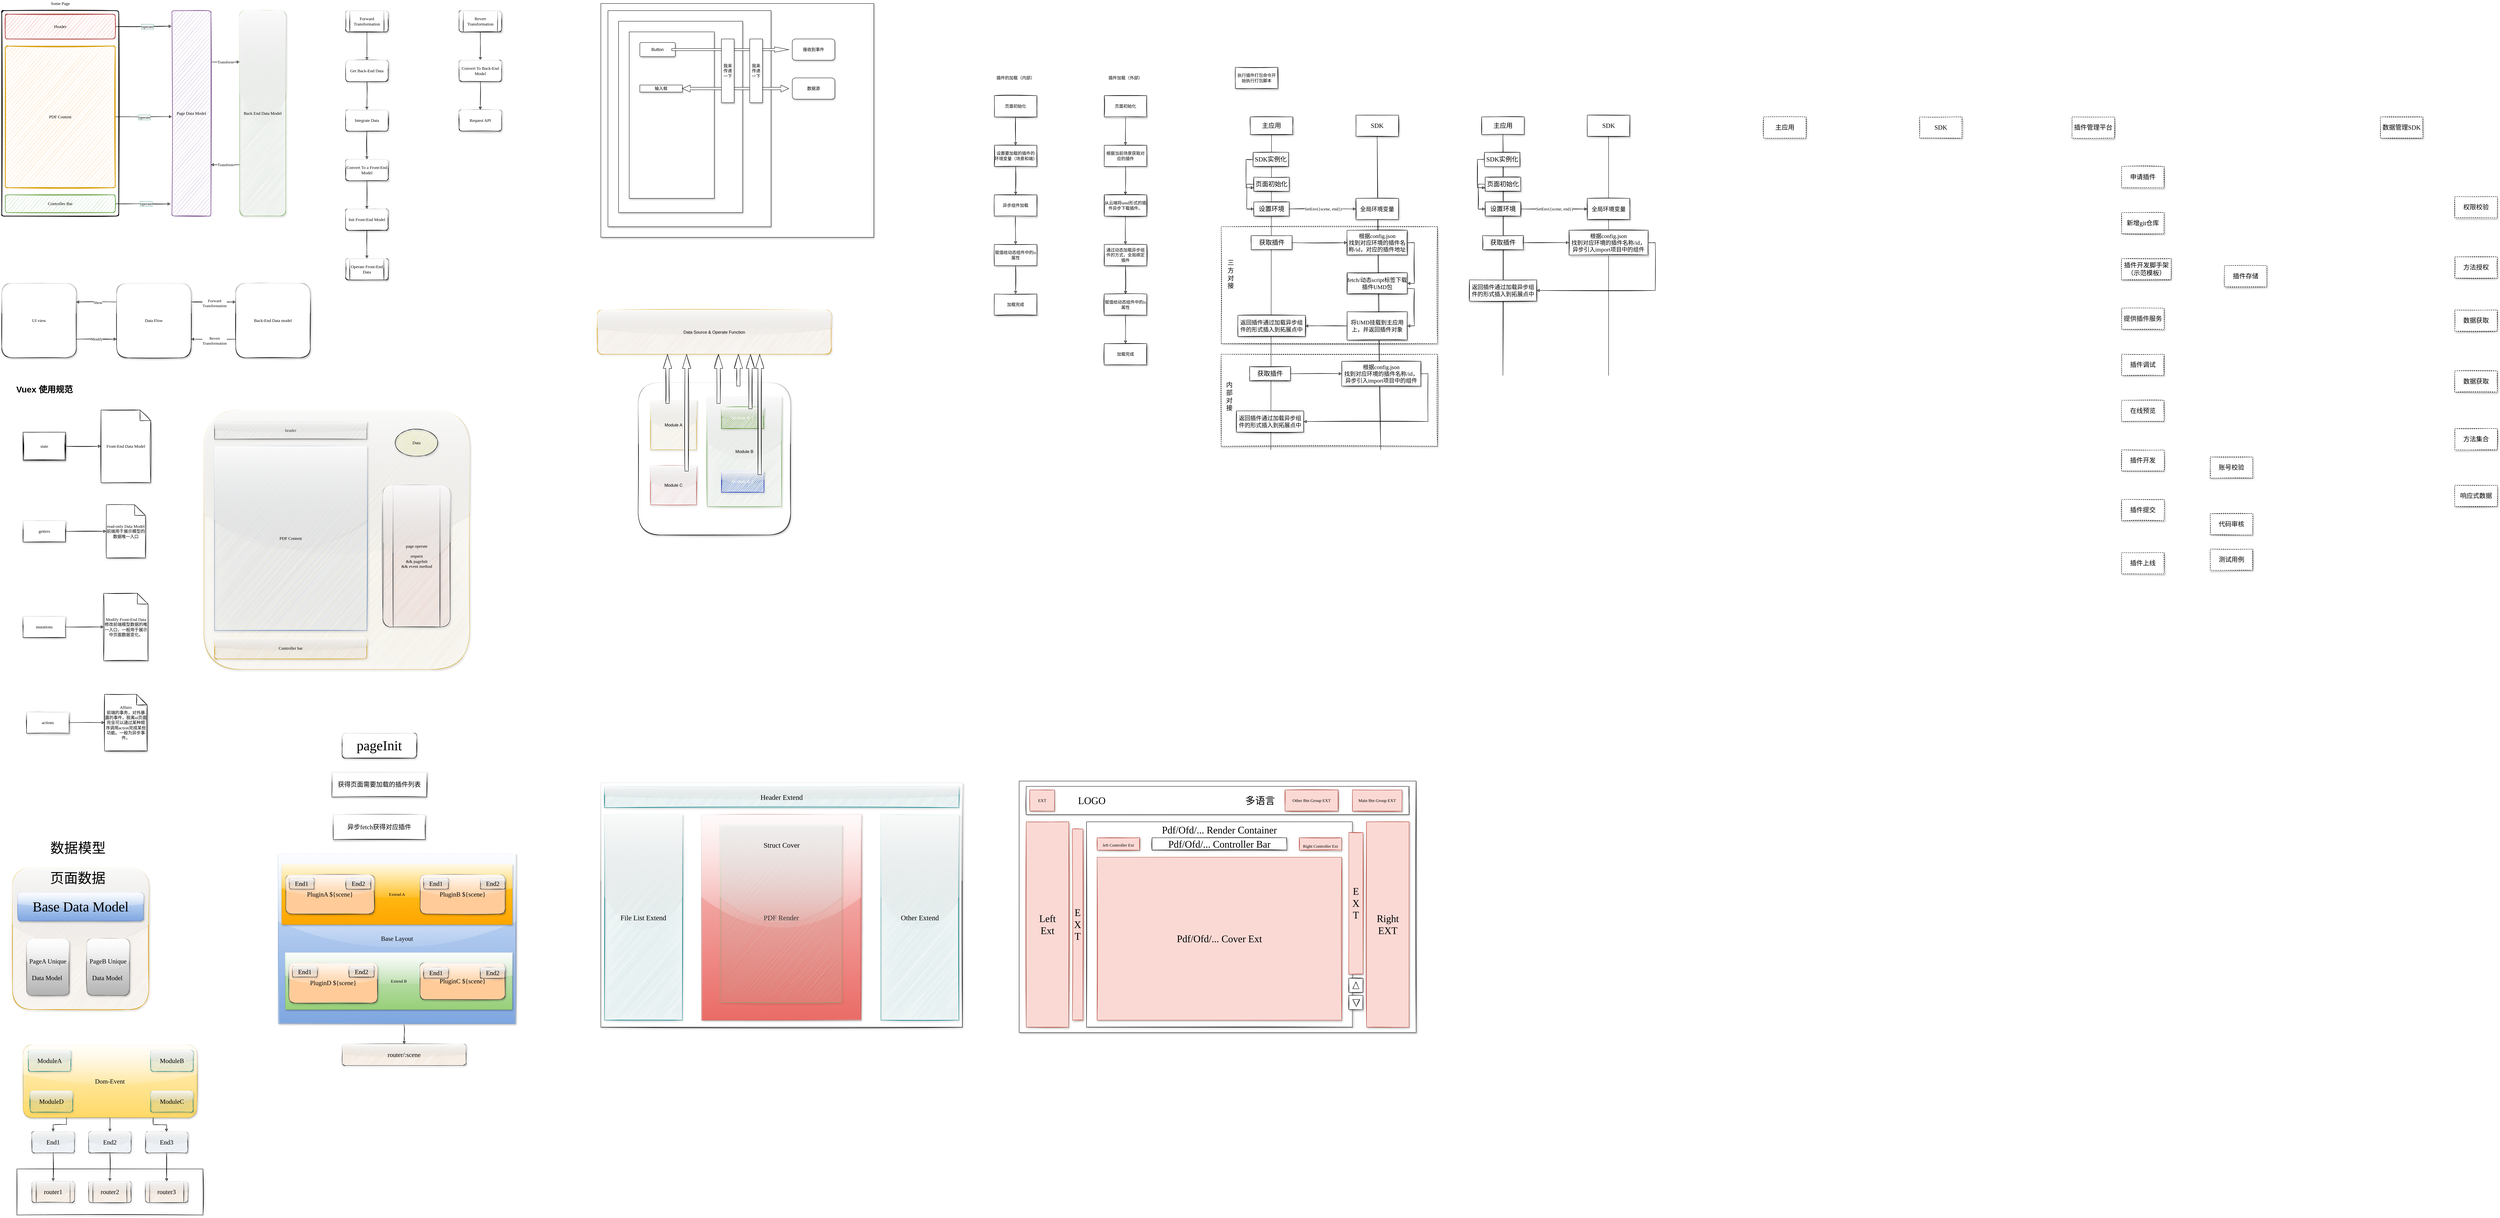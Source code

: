 <mxfile version="14.2.6" type="github">
  <diagram id="ufc3UpPQxjtCwLvqwBDd" name="Page-1">
    <mxGraphModel dx="2001" dy="1146" grid="1" gridSize="10" guides="1" tooltips="1" connect="1" arrows="1" fold="1" page="1" pageScale="1" pageWidth="827" pageHeight="1169" background="none" math="0" shadow="0">
      <root>
        <mxCell id="0" />
        <mxCell id="1" parent="0" />
        <mxCell id="8dc-yX7FGoneWtaMe0-X-103" value="" style="rounded=0;whiteSpace=wrap;html=1;shadow=1;glass=0;dashed=1;sketch=1;strokeColor=#000000;gradientColor=none;fontFamily=Comic Sans MS;fontSize=18;" vertex="1" parent="1">
          <mxGeometry x="3520" y="1030" width="610" height="260" as="geometry" />
        </mxCell>
        <mxCell id="8dc-yX7FGoneWtaMe0-X-96" value="" style="rounded=0;whiteSpace=wrap;html=1;shadow=1;glass=0;sketch=1;gradientColor=none;fontFamily=Comic Sans MS;fontSize=18;dashed=1;" vertex="1" parent="1">
          <mxGeometry x="3520" y="670" width="610" height="330" as="geometry" />
        </mxCell>
        <mxCell id="Ofklyt-o_QJBo51mISnL-44" value="" style="rounded=0;whiteSpace=wrap;html=1;shadow=1;glass=1;sketch=1;fontFamily=Comic Sans MS;fontSize=18;fillStyle=auto;fillColor=none;" parent="1" vertex="1">
          <mxGeometry x="122.5" y="3330" width="525" height="130" as="geometry" />
        </mxCell>
        <mxCell id="4br2IXSDRD2dIp-kTlyZ-7" value="" style="rounded=1;whiteSpace=wrap;html=1;absoluteArcSize=1;arcSize=14;strokeWidth=2;shadow=0;sketch=1;fontFamily=Comic Sans MS;" parent="1" vertex="1">
          <mxGeometry x="80" y="60" width="330" height="580" as="geometry" />
        </mxCell>
        <mxCell id="4br2IXSDRD2dIp-kTlyZ-12" style="edgeStyle=orthogonalEdgeStyle;rounded=0;sketch=1;orthogonalLoop=1;jettySize=auto;html=1;exitX=1;exitY=0.5;exitDx=0;exitDy=0;entryX=-0.009;entryY=0.076;entryDx=0;entryDy=0;entryPerimeter=0;shadow=0;fontFamily=Comic Sans MS;" parent="1" source="4br2IXSDRD2dIp-kTlyZ-8" target="4br2IXSDRD2dIp-kTlyZ-11" edge="1">
          <mxGeometry relative="1" as="geometry" />
        </mxCell>
        <mxCell id="4br2IXSDRD2dIp-kTlyZ-15" value="operate" style="edgeLabel;html=1;align=center;verticalAlign=middle;resizable=0;points=[];fontFamily=Comic Sans MS;labelBorderColor=#67AB9F;" parent="4br2IXSDRD2dIp-kTlyZ-12" vertex="1" connectable="0">
          <mxGeometry x="-0.111" y="1" relative="1" as="geometry">
            <mxPoint x="20" y="1" as="offset" />
          </mxGeometry>
        </mxCell>
        <mxCell id="4br2IXSDRD2dIp-kTlyZ-8" value="Header" style="rounded=1;whiteSpace=wrap;html=1;absoluteArcSize=1;arcSize=14;strokeWidth=2;shadow=0;sketch=1;fontFamily=Comic Sans MS;fillColor=#f8cecc;strokeColor=#b85450;" parent="1" vertex="1">
          <mxGeometry x="90" y="70" width="310" height="70" as="geometry" />
        </mxCell>
        <mxCell id="4br2IXSDRD2dIp-kTlyZ-13" style="edgeStyle=orthogonalEdgeStyle;rounded=0;sketch=1;orthogonalLoop=1;jettySize=auto;html=1;exitX=1;exitY=0.5;exitDx=0;exitDy=0;entryX=0;entryY=0.516;entryDx=0;entryDy=0;entryPerimeter=0;shadow=0;fontFamily=Comic Sans MS;" parent="1" source="4br2IXSDRD2dIp-kTlyZ-9" target="4br2IXSDRD2dIp-kTlyZ-11" edge="1">
          <mxGeometry relative="1" as="geometry" />
        </mxCell>
        <mxCell id="4br2IXSDRD2dIp-kTlyZ-16" value="operate" style="edgeLabel;html=1;align=center;verticalAlign=middle;resizable=0;points=[];fontFamily=Comic Sans MS;labelBorderColor=#67AB9F;" parent="4br2IXSDRD2dIp-kTlyZ-13" vertex="1" connectable="0">
          <mxGeometry x="0.025" y="-1" relative="1" as="geometry">
            <mxPoint as="offset" />
          </mxGeometry>
        </mxCell>
        <mxCell id="4br2IXSDRD2dIp-kTlyZ-9" value="PDF Content" style="rounded=1;whiteSpace=wrap;html=1;absoluteArcSize=1;arcSize=14;strokeWidth=2;shadow=0;sketch=1;fontFamily=Comic Sans MS;fillColor=#ffe6cc;strokeColor=#d79b00;" parent="1" vertex="1">
          <mxGeometry x="90" y="160" width="310" height="400" as="geometry" />
        </mxCell>
        <mxCell id="4br2IXSDRD2dIp-kTlyZ-14" style="edgeStyle=orthogonalEdgeStyle;rounded=0;sketch=1;orthogonalLoop=1;jettySize=auto;html=1;exitX=1;exitY=0.5;exitDx=0;exitDy=0;entryX=-0.036;entryY=0.941;entryDx=0;entryDy=0;entryPerimeter=0;shadow=0;fontFamily=Comic Sans MS;" parent="1" source="4br2IXSDRD2dIp-kTlyZ-10" target="4br2IXSDRD2dIp-kTlyZ-11" edge="1">
          <mxGeometry relative="1" as="geometry" />
        </mxCell>
        <mxCell id="4br2IXSDRD2dIp-kTlyZ-17" value="operate" style="edgeLabel;html=1;align=center;verticalAlign=middle;resizable=0;points=[];fontFamily=Comic Sans MS;labelBorderColor=#67AB9F;" parent="4br2IXSDRD2dIp-kTlyZ-14" vertex="1" connectable="0">
          <mxGeometry x="-0.026" relative="1" as="geometry">
            <mxPoint x="10" as="offset" />
          </mxGeometry>
        </mxCell>
        <mxCell id="4br2IXSDRD2dIp-kTlyZ-10" value="Controller Bar" style="rounded=1;whiteSpace=wrap;html=1;absoluteArcSize=1;arcSize=14;strokeWidth=2;shadow=0;sketch=1;fontFamily=Comic Sans MS;fillColor=#d5e8d4;strokeColor=#82b366;" parent="1" vertex="1">
          <mxGeometry x="90" y="580" width="310" height="50" as="geometry" />
        </mxCell>
        <mxCell id="4br2IXSDRD2dIp-kTlyZ-32" style="edgeStyle=orthogonalEdgeStyle;rounded=0;sketch=1;orthogonalLoop=1;jettySize=auto;html=1;exitX=1;exitY=0.25;exitDx=0;exitDy=0;entryX=0;entryY=0.25;entryDx=0;entryDy=0;shadow=0;fontFamily=Comic Sans MS;" parent="1" source="4br2IXSDRD2dIp-kTlyZ-11" target="4br2IXSDRD2dIp-kTlyZ-31" edge="1">
          <mxGeometry relative="1" as="geometry" />
        </mxCell>
        <mxCell id="4br2IXSDRD2dIp-kTlyZ-33" value="Transform" style="edgeLabel;html=1;align=center;verticalAlign=middle;resizable=0;points=[];fontFamily=Comic Sans MS;" parent="4br2IXSDRD2dIp-kTlyZ-32" vertex="1" connectable="0">
          <mxGeometry relative="1" as="geometry">
            <mxPoint as="offset" />
          </mxGeometry>
        </mxCell>
        <mxCell id="4br2IXSDRD2dIp-kTlyZ-11" value="Page Data Model" style="rounded=1;whiteSpace=wrap;html=1;absoluteArcSize=1;arcSize=14;strokeWidth=2;shadow=0;sketch=1;fontFamily=Comic Sans MS;fillColor=#e1d5e7;strokeColor=#9673a6;" parent="1" vertex="1">
          <mxGeometry x="560" y="60" width="110" height="580" as="geometry" />
        </mxCell>
        <mxCell id="4br2IXSDRD2dIp-kTlyZ-18" value="Some Page" style="text;html=1;strokeColor=none;fillColor=none;align=center;verticalAlign=middle;whiteSpace=wrap;rounded=0;shadow=0;sketch=1;fontFamily=Comic Sans MS;" parent="1" vertex="1">
          <mxGeometry x="202.5" y="30" width="85" height="20" as="geometry" />
        </mxCell>
        <mxCell id="4br2IXSDRD2dIp-kTlyZ-37" style="edgeStyle=orthogonalEdgeStyle;rounded=0;sketch=1;orthogonalLoop=1;jettySize=auto;html=1;exitX=1;exitY=0.75;exitDx=0;exitDy=0;entryX=0;entryY=0.75;entryDx=0;entryDy=0;shadow=0;fontFamily=Comic Sans MS;" parent="1" source="4br2IXSDRD2dIp-kTlyZ-23" target="4br2IXSDRD2dIp-kTlyZ-24" edge="1">
          <mxGeometry relative="1" as="geometry" />
        </mxCell>
        <mxCell id="4br2IXSDRD2dIp-kTlyZ-38" value="Modify" style="edgeLabel;html=1;align=center;verticalAlign=middle;resizable=0;points=[];fontFamily=Comic Sans MS;" parent="4br2IXSDRD2dIp-kTlyZ-37" vertex="1" connectable="0">
          <mxGeometry x="-0.114" y="2" relative="1" as="geometry">
            <mxPoint x="7" y="1" as="offset" />
          </mxGeometry>
        </mxCell>
        <mxCell id="4br2IXSDRD2dIp-kTlyZ-23" value="UI view" style="whiteSpace=wrap;html=1;aspect=fixed;rounded=1;shadow=1;glass=1;sketch=1;strokeWidth=1;fillColor=#ffffff;gradientColor=none;fontFamily=Comic Sans MS;" parent="1" vertex="1">
          <mxGeometry x="80" y="830" width="210" height="210" as="geometry" />
        </mxCell>
        <mxCell id="4br2IXSDRD2dIp-kTlyZ-35" style="edgeStyle=orthogonalEdgeStyle;rounded=0;sketch=1;orthogonalLoop=1;jettySize=auto;html=1;exitX=0;exitY=0.25;exitDx=0;exitDy=0;entryX=1;entryY=0.25;entryDx=0;entryDy=0;shadow=0;fontFamily=Comic Sans MS;" parent="1" source="4br2IXSDRD2dIp-kTlyZ-24" target="4br2IXSDRD2dIp-kTlyZ-23" edge="1">
          <mxGeometry relative="1" as="geometry" />
        </mxCell>
        <mxCell id="4br2IXSDRD2dIp-kTlyZ-36" value="Show" style="edgeLabel;html=1;align=center;verticalAlign=middle;resizable=0;points=[];fontFamily=Comic Sans MS;" parent="4br2IXSDRD2dIp-kTlyZ-35" vertex="1" connectable="0">
          <mxGeometry x="0.381" y="1" relative="1" as="geometry">
            <mxPoint x="25" as="offset" />
          </mxGeometry>
        </mxCell>
        <mxCell id="4br2IXSDRD2dIp-kTlyZ-58" style="edgeStyle=orthogonalEdgeStyle;rounded=0;sketch=1;orthogonalLoop=1;jettySize=auto;html=1;exitX=1;exitY=0.25;exitDx=0;exitDy=0;entryX=0;entryY=0.25;entryDx=0;entryDy=0;shadow=0;fontFamily=Comic Sans MS;" parent="1" source="4br2IXSDRD2dIp-kTlyZ-24" target="4br2IXSDRD2dIp-kTlyZ-57" edge="1">
          <mxGeometry relative="1" as="geometry" />
        </mxCell>
        <mxCell id="4br2IXSDRD2dIp-kTlyZ-59" value="Forward&lt;br&gt;Transformation" style="edgeLabel;html=1;align=center;verticalAlign=middle;resizable=0;points=[];fontFamily=Comic Sans MS;" parent="4br2IXSDRD2dIp-kTlyZ-58" vertex="1" connectable="0">
          <mxGeometry x="-0.299" y="-2" relative="1" as="geometry">
            <mxPoint x="22" y="1" as="offset" />
          </mxGeometry>
        </mxCell>
        <mxCell id="4br2IXSDRD2dIp-kTlyZ-24" value="Data Flow" style="whiteSpace=wrap;html=1;aspect=fixed;rounded=1;shadow=1;glass=1;sketch=1;strokeWidth=1;fillColor=#ffffff;gradientColor=none;fontFamily=Comic Sans MS;" parent="1" vertex="1">
          <mxGeometry x="404" y="830" width="210" height="210" as="geometry" />
        </mxCell>
        <mxCell id="4br2IXSDRD2dIp-kTlyZ-34" value="Transform" style="edgeStyle=orthogonalEdgeStyle;rounded=0;sketch=1;orthogonalLoop=1;jettySize=auto;html=1;exitX=0;exitY=0.75;exitDx=0;exitDy=0;entryX=1;entryY=0.75;entryDx=0;entryDy=0;shadow=0;fontFamily=Comic Sans MS;" parent="1" source="4br2IXSDRD2dIp-kTlyZ-31" target="4br2IXSDRD2dIp-kTlyZ-11" edge="1">
          <mxGeometry relative="1" as="geometry" />
        </mxCell>
        <mxCell id="4br2IXSDRD2dIp-kTlyZ-31" value="Back End Data Model" style="rounded=1;whiteSpace=wrap;html=1;shadow=1;glass=1;sketch=1;strokeWidth=1;fillColor=#d5e8d4;fontFamily=Comic Sans MS;strokeColor=#82b366;" parent="1" vertex="1">
          <mxGeometry x="751" y="60" width="130" height="580" as="geometry" />
        </mxCell>
        <mxCell id="4br2IXSDRD2dIp-kTlyZ-43" value="" style="edgeStyle=orthogonalEdgeStyle;rounded=0;sketch=1;orthogonalLoop=1;jettySize=auto;html=1;shadow=0;fontFamily=Comic Sans MS;" parent="1" source="4br2IXSDRD2dIp-kTlyZ-40" target="4br2IXSDRD2dIp-kTlyZ-42" edge="1">
          <mxGeometry relative="1" as="geometry" />
        </mxCell>
        <mxCell id="4br2IXSDRD2dIp-kTlyZ-40" value="Forward Transformation" style="shape=process;whiteSpace=wrap;html=1;backgroundOutline=1;rounded=1;shadow=1;fontFamily=Comic Sans MS;strokeWidth=1;glass=1;sketch=1;" parent="1" vertex="1">
          <mxGeometry x="1050" y="60" width="120" height="60" as="geometry" />
        </mxCell>
        <mxCell id="4br2IXSDRD2dIp-kTlyZ-45" value="" style="edgeStyle=orthogonalEdgeStyle;rounded=0;sketch=1;orthogonalLoop=1;jettySize=auto;html=1;shadow=0;fontFamily=Comic Sans MS;" parent="1" source="4br2IXSDRD2dIp-kTlyZ-42" target="4br2IXSDRD2dIp-kTlyZ-44" edge="1">
          <mxGeometry relative="1" as="geometry" />
        </mxCell>
        <mxCell id="4br2IXSDRD2dIp-kTlyZ-42" value="Get Back-End Data" style="whiteSpace=wrap;html=1;rounded=1;shadow=1;fontFamily=Comic Sans MS;strokeWidth=1;glass=1;sketch=1;" parent="1" vertex="1">
          <mxGeometry x="1050" y="200" width="120" height="60" as="geometry" />
        </mxCell>
        <mxCell id="4br2IXSDRD2dIp-kTlyZ-47" value="" style="edgeStyle=orthogonalEdgeStyle;rounded=0;sketch=1;orthogonalLoop=1;jettySize=auto;html=1;shadow=0;fontFamily=Comic Sans MS;" parent="1" source="4br2IXSDRD2dIp-kTlyZ-44" target="4br2IXSDRD2dIp-kTlyZ-46" edge="1">
          <mxGeometry relative="1" as="geometry" />
        </mxCell>
        <mxCell id="4br2IXSDRD2dIp-kTlyZ-44" value="Integrate Data" style="whiteSpace=wrap;html=1;rounded=1;shadow=1;fontFamily=Comic Sans MS;strokeWidth=1;glass=1;sketch=1;" parent="1" vertex="1">
          <mxGeometry x="1050" y="340" width="120" height="60" as="geometry" />
        </mxCell>
        <mxCell id="4br2IXSDRD2dIp-kTlyZ-49" value="" style="edgeStyle=orthogonalEdgeStyle;rounded=0;sketch=1;orthogonalLoop=1;jettySize=auto;html=1;shadow=0;fontFamily=Comic Sans MS;" parent="1" source="4br2IXSDRD2dIp-kTlyZ-46" target="4br2IXSDRD2dIp-kTlyZ-48" edge="1">
          <mxGeometry relative="1" as="geometry" />
        </mxCell>
        <mxCell id="4br2IXSDRD2dIp-kTlyZ-46" value="Convert To a Front-End Model" style="whiteSpace=wrap;html=1;rounded=1;shadow=1;fontFamily=Comic Sans MS;strokeWidth=1;glass=1;sketch=1;" parent="1" vertex="1">
          <mxGeometry x="1050" y="480" width="120" height="60" as="geometry" />
        </mxCell>
        <mxCell id="4br2IXSDRD2dIp-kTlyZ-51" value="" style="edgeStyle=orthogonalEdgeStyle;rounded=0;sketch=1;orthogonalLoop=1;jettySize=auto;html=1;shadow=0;fontFamily=Comic Sans MS;" parent="1" source="4br2IXSDRD2dIp-kTlyZ-48" target="4br2IXSDRD2dIp-kTlyZ-50" edge="1">
          <mxGeometry relative="1" as="geometry" />
        </mxCell>
        <mxCell id="4br2IXSDRD2dIp-kTlyZ-48" value="Init Front-End Model" style="whiteSpace=wrap;html=1;rounded=1;shadow=1;fontFamily=Comic Sans MS;strokeWidth=1;glass=1;sketch=1;" parent="1" vertex="1">
          <mxGeometry x="1050" y="620" width="120" height="60" as="geometry" />
        </mxCell>
        <mxCell id="4br2IXSDRD2dIp-kTlyZ-50" value="Operate Front-End Data" style="shape=process;whiteSpace=wrap;html=1;backgroundOutline=1;rounded=1;shadow=1;fontFamily=Comic Sans MS;strokeWidth=1;glass=1;sketch=1;" parent="1" vertex="1">
          <mxGeometry x="1050" y="760" width="120" height="60" as="geometry" />
        </mxCell>
        <mxCell id="4br2IXSDRD2dIp-kTlyZ-54" value="" style="edgeStyle=orthogonalEdgeStyle;rounded=0;sketch=1;orthogonalLoop=1;jettySize=auto;html=1;shadow=0;fontFamily=Comic Sans MS;" parent="1" source="4br2IXSDRD2dIp-kTlyZ-52" target="4br2IXSDRD2dIp-kTlyZ-53" edge="1">
          <mxGeometry relative="1" as="geometry" />
        </mxCell>
        <mxCell id="4br2IXSDRD2dIp-kTlyZ-52" value="Revert Transformation" style="shape=process;whiteSpace=wrap;html=1;backgroundOutline=1;rounded=1;shadow=1;glass=1;sketch=1;strokeWidth=1;fillColor=#ffffff;gradientColor=none;fontFamily=Comic Sans MS;" parent="1" vertex="1">
          <mxGeometry x="1370" y="60" width="120" height="60" as="geometry" />
        </mxCell>
        <mxCell id="4br2IXSDRD2dIp-kTlyZ-56" value="" style="edgeStyle=orthogonalEdgeStyle;rounded=0;sketch=1;orthogonalLoop=1;jettySize=auto;html=1;shadow=0;fontFamily=Comic Sans MS;" parent="1" source="4br2IXSDRD2dIp-kTlyZ-53" target="4br2IXSDRD2dIp-kTlyZ-55" edge="1">
          <mxGeometry relative="1" as="geometry" />
        </mxCell>
        <mxCell id="4br2IXSDRD2dIp-kTlyZ-53" value="Convert To Back-End Model" style="whiteSpace=wrap;html=1;rounded=1;shadow=1;fontFamily=Comic Sans MS;strokeWidth=1;glass=1;sketch=1;" parent="1" vertex="1">
          <mxGeometry x="1370" y="200" width="120" height="60" as="geometry" />
        </mxCell>
        <mxCell id="4br2IXSDRD2dIp-kTlyZ-55" value="Request API" style="whiteSpace=wrap;html=1;rounded=1;shadow=1;fontFamily=Comic Sans MS;strokeWidth=1;glass=1;sketch=1;" parent="1" vertex="1">
          <mxGeometry x="1370" y="340" width="120" height="60" as="geometry" />
        </mxCell>
        <mxCell id="4br2IXSDRD2dIp-kTlyZ-60" style="edgeStyle=orthogonalEdgeStyle;rounded=0;sketch=1;orthogonalLoop=1;jettySize=auto;html=1;exitX=0;exitY=0.75;exitDx=0;exitDy=0;entryX=1;entryY=0.75;entryDx=0;entryDy=0;shadow=0;fontFamily=Comic Sans MS;" parent="1" source="4br2IXSDRD2dIp-kTlyZ-57" target="4br2IXSDRD2dIp-kTlyZ-24" edge="1">
          <mxGeometry relative="1" as="geometry" />
        </mxCell>
        <mxCell id="4br2IXSDRD2dIp-kTlyZ-61" value="Revert&lt;br&gt;Transformation" style="edgeLabel;html=1;align=center;verticalAlign=middle;resizable=0;points=[];fontFamily=Comic Sans MS;" parent="4br2IXSDRD2dIp-kTlyZ-60" vertex="1" connectable="0">
          <mxGeometry x="0.079" y="4" relative="1" as="geometry">
            <mxPoint x="8" as="offset" />
          </mxGeometry>
        </mxCell>
        <mxCell id="4br2IXSDRD2dIp-kTlyZ-57" value="Back-End Data model" style="whiteSpace=wrap;html=1;aspect=fixed;rounded=1;shadow=1;glass=1;sketch=1;strokeWidth=1;fillColor=#ffffff;gradientColor=none;fontFamily=Comic Sans MS;" parent="1" vertex="1">
          <mxGeometry x="740" y="830" width="210" height="210" as="geometry" />
        </mxCell>
        <mxCell id="4br2IXSDRD2dIp-kTlyZ-65" value="" style="edgeStyle=orthogonalEdgeStyle;rounded=0;sketch=1;orthogonalLoop=1;jettySize=auto;html=1;shadow=0;fontFamily=Comic Sans MS;" parent="1" source="4br2IXSDRD2dIp-kTlyZ-62" target="4br2IXSDRD2dIp-kTlyZ-64" edge="1">
          <mxGeometry relative="1" as="geometry" />
        </mxCell>
        <mxCell id="4br2IXSDRD2dIp-kTlyZ-62" value="state" style="shape=ext;double=1;rounded=0;whiteSpace=wrap;html=1;shadow=1;glass=1;sketch=1;strokeWidth=1;fillColor=#ffffff;gradientColor=none;fontFamily=Comic Sans MS;" parent="1" vertex="1">
          <mxGeometry x="140" y="1250" width="120" height="80" as="geometry" />
        </mxCell>
        <mxCell id="4br2IXSDRD2dIp-kTlyZ-63" value="Vuex 使用规范" style="text;strokeColor=none;fillColor=none;html=1;fontSize=24;fontStyle=1;verticalAlign=middle;align=center;rounded=1;shadow=1;glass=1;sketch=1;" parent="1" vertex="1">
          <mxGeometry x="90" y="1110" width="220" height="40" as="geometry" />
        </mxCell>
        <mxCell id="4br2IXSDRD2dIp-kTlyZ-64" value="Front-End Data Model" style="shape=note;whiteSpace=wrap;html=1;backgroundOutline=1;darkOpacity=0.05;rounded=0;shadow=1;fontFamily=Comic Sans MS;strokeWidth=1;glass=1;sketch=1;" parent="1" vertex="1">
          <mxGeometry x="360" y="1187.5" width="140" height="205" as="geometry" />
        </mxCell>
        <mxCell id="4br2IXSDRD2dIp-kTlyZ-68" value="" style="edgeStyle=orthogonalEdgeStyle;rounded=0;sketch=1;orthogonalLoop=1;jettySize=auto;html=1;shadow=0;fontFamily=Comic Sans MS;" parent="1" source="4br2IXSDRD2dIp-kTlyZ-66" target="4br2IXSDRD2dIp-kTlyZ-67" edge="1">
          <mxGeometry relative="1" as="geometry" />
        </mxCell>
        <mxCell id="4br2IXSDRD2dIp-kTlyZ-66" value="getters" style="rounded=0;whiteSpace=wrap;html=1;shadow=1;glass=1;sketch=1;strokeWidth=1;fillColor=#ffffff;gradientColor=none;fontFamily=Comic Sans MS;" parent="1" vertex="1">
          <mxGeometry x="140" y="1500" width="120" height="60" as="geometry" />
        </mxCell>
        <mxCell id="4br2IXSDRD2dIp-kTlyZ-67" value="read-only Data Model&lt;br&gt;前端用于展示模型的数据唯一入口" style="shape=note;whiteSpace=wrap;html=1;backgroundOutline=1;darkOpacity=0.05;rounded=0;shadow=1;fontFamily=Comic Sans MS;strokeWidth=1;glass=1;sketch=1;" parent="1" vertex="1">
          <mxGeometry x="375" y="1455" width="110" height="150" as="geometry" />
        </mxCell>
        <mxCell id="4br2IXSDRD2dIp-kTlyZ-71" value="" style="edgeStyle=orthogonalEdgeStyle;rounded=0;sketch=1;orthogonalLoop=1;jettySize=auto;html=1;shadow=0;fontFamily=Comic Sans MS;" parent="1" source="4br2IXSDRD2dIp-kTlyZ-69" target="4br2IXSDRD2dIp-kTlyZ-70" edge="1">
          <mxGeometry relative="1" as="geometry" />
        </mxCell>
        <mxCell id="4br2IXSDRD2dIp-kTlyZ-69" value="mutations" style="rounded=0;whiteSpace=wrap;html=1;shadow=1;glass=1;sketch=1;strokeWidth=1;fillColor=#ffffff;gradientColor=none;fontFamily=Comic Sans MS;" parent="1" vertex="1">
          <mxGeometry x="140" y="1770" width="120" height="60" as="geometry" />
        </mxCell>
        <mxCell id="4br2IXSDRD2dIp-kTlyZ-70" value="Modify Front-End Data&lt;br&gt;修改前端模型数据的唯一入口，一般用于展示中页面数据变化。" style="shape=note;whiteSpace=wrap;html=1;backgroundOutline=1;darkOpacity=0.05;rounded=0;shadow=1;fontFamily=Comic Sans MS;strokeWidth=1;glass=1;sketch=1;" parent="1" vertex="1">
          <mxGeometry x="367.5" y="1705" width="125" height="190" as="geometry" />
        </mxCell>
        <mxCell id="4br2IXSDRD2dIp-kTlyZ-75" value="" style="edgeStyle=orthogonalEdgeStyle;rounded=0;sketch=1;orthogonalLoop=1;jettySize=auto;html=1;shadow=0;fontFamily=Comic Sans MS;" parent="1" source="4br2IXSDRD2dIp-kTlyZ-73" target="4br2IXSDRD2dIp-kTlyZ-74" edge="1">
          <mxGeometry relative="1" as="geometry" />
        </mxCell>
        <mxCell id="4br2IXSDRD2dIp-kTlyZ-73" value="actions" style="rounded=0;whiteSpace=wrap;html=1;shadow=1;glass=1;sketch=1;strokeWidth=1;fillColor=#ffffff;gradientColor=none;fontFamily=Comic Sans MS;" parent="1" vertex="1">
          <mxGeometry x="150" y="2040" width="120" height="60" as="geometry" />
        </mxCell>
        <mxCell id="4br2IXSDRD2dIp-kTlyZ-74" value="Affairs&lt;br&gt;前端的事务，对外暴露的事件，脱离ui页面完全可以通过某种顺序调用action完成某些功能。一般为异步事件。" style="shape=note;whiteSpace=wrap;html=1;backgroundOutline=1;darkOpacity=0.05;rounded=0;shadow=1;fontFamily=Comic Sans MS;strokeWidth=1;glass=1;sketch=1;" parent="1" vertex="1">
          <mxGeometry x="370" y="1990" width="120" height="160" as="geometry" />
        </mxCell>
        <mxCell id="Ofklyt-o_QJBo51mISnL-2" value="" style="rounded=1;whiteSpace=wrap;html=1;sketch=1;shadow=1;glass=1;fillColor=#fff2cc;strokeColor=#d6b656;horizontal=1;" parent="1" vertex="1">
          <mxGeometry x="650" y="1187.5" width="750" height="732.5" as="geometry" />
        </mxCell>
        <mxCell id="Ofklyt-o_QJBo51mISnL-3" value="header" style="rounded=0;whiteSpace=wrap;html=1;shadow=1;glass=1;sketch=1;fontFamily=Comic Sans MS;fillColor=#f5f5f5;strokeColor=#666666;fontColor=#333333;" parent="1" vertex="1">
          <mxGeometry x="680" y="1220" width="430" height="50" as="geometry" />
        </mxCell>
        <mxCell id="Ofklyt-o_QJBo51mISnL-4" value="PDF Content" style="rounded=0;whiteSpace=wrap;html=1;shadow=1;glass=1;sketch=1;fontFamily=Comic Sans MS;fillColor=#dae8fc;strokeColor=#6c8ebf;" parent="1" vertex="1">
          <mxGeometry x="680" y="1290" width="430" height="520" as="geometry" />
        </mxCell>
        <mxCell id="Ofklyt-o_QJBo51mISnL-5" value="Controller bar" style="rounded=1;whiteSpace=wrap;html=1;shadow=1;glass=1;sketch=1;fontFamily=Comic Sans MS;fillColor=#ffe6cc;strokeColor=#d79b00;" parent="1" vertex="1">
          <mxGeometry x="680" y="1830" width="430" height="60" as="geometry" />
        </mxCell>
        <mxCell id="Ofklyt-o_QJBo51mISnL-6" value="Data" style="ellipse;whiteSpace=wrap;html=1;rounded=1;shadow=1;glass=1;sketch=1;fontFamily=Comic Sans MS;fillColor=#ffff88;strokeColor=#36393d;" parent="1" vertex="1">
          <mxGeometry x="1190" y="1240" width="120" height="80" as="geometry" />
        </mxCell>
        <mxCell id="Ofklyt-o_QJBo51mISnL-7" value="page operate&lt;br&gt;&lt;br&gt;request&lt;br&gt;&amp;amp;&amp;amp; pageInit&lt;br&gt;&amp;amp;&amp;amp; event method" style="shape=process;whiteSpace=wrap;html=1;backgroundOutline=1;rounded=1;shadow=1;glass=1;sketch=1;fontFamily=Comic Sans MS;fillColor=#ffcccc;strokeColor=#36393d;" parent="1" vertex="1">
          <mxGeometry x="1155" y="1400" width="190" height="400" as="geometry" />
        </mxCell>
        <mxCell id="Ofklyt-o_QJBo51mISnL-8" value="数据模型" style="text;html=1;strokeColor=none;fillColor=none;align=center;verticalAlign=middle;whiteSpace=wrap;rounded=0;shadow=1;glass=1;sketch=1;fontFamily=Comic Sans MS;fontSize=39;" parent="1" vertex="1">
          <mxGeometry x="176" y="2390" width="237.5" height="70" as="geometry" />
        </mxCell>
        <mxCell id="Ofklyt-o_QJBo51mISnL-10" value="" style="rounded=1;whiteSpace=wrap;html=1;shadow=1;glass=1;sketch=1;fontFamily=Comic Sans MS;fontSize=39;fillColor=#ffe6cc;strokeColor=#d79b00;" parent="1" vertex="1">
          <mxGeometry x="110" y="2480" width="384.75" height="400" as="geometry" />
        </mxCell>
        <mxCell id="Ofklyt-o_QJBo51mISnL-12" value="页面数据" style="text;html=1;strokeColor=none;fillColor=none;align=center;verticalAlign=middle;whiteSpace=wrap;rounded=0;shadow=1;glass=1;sketch=1;fontFamily=Comic Sans MS;fontSize=39;" parent="1" vertex="1">
          <mxGeometry x="154.25" y="2500" width="281" height="20" as="geometry" />
        </mxCell>
        <mxCell id="Ofklyt-o_QJBo51mISnL-14" value="Base Data Model" style="rounded=1;whiteSpace=wrap;html=1;shadow=1;glass=1;sketch=1;fontFamily=Comic Sans MS;fontSize=39;gradientColor=#7ea6e0;fillColor=#dae8fc;strokeColor=#6c8ebf;" parent="1" vertex="1">
          <mxGeometry x="125" y="2550" width="355" height="80" as="geometry" />
        </mxCell>
        <mxCell id="Ofklyt-o_QJBo51mISnL-15" value="&lt;font style=&quot;font-size: 18px&quot;&gt;PageA Unique Data Model&amp;nbsp;&lt;/font&gt;" style="rounded=1;whiteSpace=wrap;html=1;shadow=1;glass=1;sketch=1;fontFamily=Comic Sans MS;fontSize=39;gradientColor=#b3b3b3;fillColor=#f5f5f5;strokeColor=#666666;" parent="1" vertex="1">
          <mxGeometry x="150" y="2680" width="120" height="160" as="geometry" />
        </mxCell>
        <mxCell id="Ofklyt-o_QJBo51mISnL-16" value="&lt;font style=&quot;font-size: 18px&quot;&gt;PageB Unique Data Model&amp;nbsp;&lt;/font&gt;" style="rounded=1;whiteSpace=wrap;html=1;shadow=1;glass=1;sketch=1;fontFamily=Comic Sans MS;fontSize=39;gradientColor=#b3b3b3;fillColor=#f5f5f5;strokeColor=#666666;" parent="1" vertex="1">
          <mxGeometry x="320" y="2680" width="120" height="160" as="geometry" />
        </mxCell>
        <mxCell id="Ofklyt-o_QJBo51mISnL-17" value="pageInit" style="rounded=1;whiteSpace=wrap;html=1;shadow=1;glass=1;sketch=1;fontFamily=Comic Sans MS;fontSize=39;" parent="1" vertex="1">
          <mxGeometry x="1040" y="2100" width="210" height="70" as="geometry" />
        </mxCell>
        <mxCell id="Ofklyt-o_QJBo51mISnL-18" value="获得页面需要加载的插件列表" style="rounded=0;whiteSpace=wrap;html=1;shadow=1;glass=1;sketch=1;fontFamily=Comic Sans MS;fontSize=18;" parent="1" vertex="1">
          <mxGeometry x="1011.25" y="2210" width="267.5" height="70" as="geometry" />
        </mxCell>
        <mxCell id="Ofklyt-o_QJBo51mISnL-19" value="异步fetch获得对应插件" style="rounded=0;whiteSpace=wrap;html=1;shadow=1;glass=1;sketch=1;fontFamily=Comic Sans MS;fontSize=18;" parent="1" vertex="1">
          <mxGeometry x="1015" y="2330" width="260" height="70" as="geometry" />
        </mxCell>
        <mxCell id="Ofklyt-o_QJBo51mISnL-35" style="edgeStyle=orthogonalEdgeStyle;rounded=0;orthogonalLoop=1;jettySize=auto;html=1;exitX=0.25;exitY=1;exitDx=0;exitDy=0;fontFamily=Comic Sans MS;fontSize=18;sketch=1;" parent="1" source="Ofklyt-o_QJBo51mISnL-26" target="Ofklyt-o_QJBo51mISnL-27" edge="1">
          <mxGeometry relative="1" as="geometry" />
        </mxCell>
        <mxCell id="Ofklyt-o_QJBo51mISnL-36" style="edgeStyle=orthogonalEdgeStyle;rounded=0;sketch=1;orthogonalLoop=1;jettySize=auto;html=1;exitX=0.5;exitY=1;exitDx=0;exitDy=0;entryX=0.5;entryY=0;entryDx=0;entryDy=0;fontFamily=Comic Sans MS;fontSize=18;" parent="1" source="Ofklyt-o_QJBo51mISnL-26" target="Ofklyt-o_QJBo51mISnL-28" edge="1">
          <mxGeometry relative="1" as="geometry" />
        </mxCell>
        <mxCell id="Ofklyt-o_QJBo51mISnL-37" style="edgeStyle=orthogonalEdgeStyle;rounded=0;sketch=1;orthogonalLoop=1;jettySize=auto;html=1;exitX=0.75;exitY=1;exitDx=0;exitDy=0;entryX=0.5;entryY=0;entryDx=0;entryDy=0;fontFamily=Comic Sans MS;fontSize=18;" parent="1" source="Ofklyt-o_QJBo51mISnL-26" target="Ofklyt-o_QJBo51mISnL-29" edge="1">
          <mxGeometry relative="1" as="geometry" />
        </mxCell>
        <mxCell id="Ofklyt-o_QJBo51mISnL-26" value="Dom-Event" style="rounded=1;whiteSpace=wrap;html=1;shadow=1;glass=1;sketch=1;fontFamily=Comic Sans MS;fontSize=18;fillColor=#fff2cc;strokeColor=#d6b656;gradientColor=#ffd966;" parent="1" vertex="1">
          <mxGeometry x="140" y="2980" width="490" height="205" as="geometry" />
        </mxCell>
        <mxCell id="Ofklyt-o_QJBo51mISnL-39" value="" style="edgeStyle=orthogonalEdgeStyle;rounded=0;sketch=1;orthogonalLoop=1;jettySize=auto;html=1;fontFamily=Comic Sans MS;fontSize=18;" parent="1" source="Ofklyt-o_QJBo51mISnL-27" target="Ofklyt-o_QJBo51mISnL-38" edge="1">
          <mxGeometry relative="1" as="geometry" />
        </mxCell>
        <mxCell id="Ofklyt-o_QJBo51mISnL-27" value="End1" style="rounded=1;whiteSpace=wrap;html=1;shadow=1;glass=1;sketch=1;fontFamily=Comic Sans MS;fontSize=18;fillColor=#cce5ff;strokeColor=#36393d;" parent="1" vertex="1">
          <mxGeometry x="165" y="3225" width="120" height="60" as="geometry" />
        </mxCell>
        <mxCell id="Ofklyt-o_QJBo51mISnL-41" value="" style="edgeStyle=orthogonalEdgeStyle;rounded=0;sketch=1;orthogonalLoop=1;jettySize=auto;html=1;fontFamily=Comic Sans MS;fontSize=18;" parent="1" source="Ofklyt-o_QJBo51mISnL-28" target="Ofklyt-o_QJBo51mISnL-40" edge="1">
          <mxGeometry relative="1" as="geometry" />
        </mxCell>
        <mxCell id="Ofklyt-o_QJBo51mISnL-28" value="End2" style="rounded=1;whiteSpace=wrap;html=1;shadow=1;glass=1;sketch=1;fontFamily=Comic Sans MS;fontSize=18;fillColor=#cce5ff;strokeColor=#36393d;" parent="1" vertex="1">
          <mxGeometry x="325" y="3225" width="120" height="60" as="geometry" />
        </mxCell>
        <mxCell id="Ofklyt-o_QJBo51mISnL-43" value="" style="edgeStyle=orthogonalEdgeStyle;rounded=0;sketch=1;orthogonalLoop=1;jettySize=auto;html=1;fontFamily=Comic Sans MS;fontSize=18;" parent="1" source="Ofklyt-o_QJBo51mISnL-29" target="Ofklyt-o_QJBo51mISnL-42" edge="1">
          <mxGeometry relative="1" as="geometry" />
        </mxCell>
        <mxCell id="Ofklyt-o_QJBo51mISnL-29" value="End3" style="rounded=1;whiteSpace=wrap;html=1;shadow=1;glass=1;sketch=1;fontFamily=Comic Sans MS;fontSize=18;fillColor=#cce5ff;strokeColor=#36393d;" parent="1" vertex="1">
          <mxGeometry x="485" y="3225" width="120" height="60" as="geometry" />
        </mxCell>
        <mxCell id="Ofklyt-o_QJBo51mISnL-31" value="ModuleA" style="rounded=1;whiteSpace=wrap;html=1;shadow=1;glass=1;sketch=1;fontFamily=Comic Sans MS;fontSize=18;fillColor=#b0e3e6;strokeColor=#0e8088;" parent="1" vertex="1">
          <mxGeometry x="155" y="2995" width="120" height="60" as="geometry" />
        </mxCell>
        <mxCell id="Ofklyt-o_QJBo51mISnL-32" value="ModuleB" style="rounded=1;whiteSpace=wrap;html=1;shadow=1;glass=1;sketch=1;fontFamily=Comic Sans MS;fontSize=18;fillColor=#b0e3e6;strokeColor=#0e8088;" parent="1" vertex="1">
          <mxGeometry x="500" y="2995" width="120" height="60" as="geometry" />
        </mxCell>
        <mxCell id="Ofklyt-o_QJBo51mISnL-33" value="ModuleC" style="rounded=1;whiteSpace=wrap;html=1;shadow=1;glass=1;sketch=1;fontFamily=Comic Sans MS;fontSize=18;fillColor=#b0e3e6;strokeColor=#0e8088;" parent="1" vertex="1">
          <mxGeometry x="500" y="3110" width="120" height="60" as="geometry" />
        </mxCell>
        <mxCell id="Ofklyt-o_QJBo51mISnL-34" value="ModuleD" style="rounded=1;whiteSpace=wrap;html=1;shadow=1;glass=1;sketch=1;fontFamily=Comic Sans MS;fontSize=18;fillColor=#b0e3e6;strokeColor=#0e8088;" parent="1" vertex="1">
          <mxGeometry x="160" y="3110" width="120" height="60" as="geometry" />
        </mxCell>
        <mxCell id="Ofklyt-o_QJBo51mISnL-38" value="router1" style="shape=process;whiteSpace=wrap;html=1;backgroundOutline=1;rounded=1;shadow=1;fontFamily=Comic Sans MS;fontSize=18;glass=1;sketch=1;fillColor=#ffcc99;strokeColor=#36393d;" parent="1" vertex="1">
          <mxGeometry x="165" y="3365" width="120" height="60" as="geometry" />
        </mxCell>
        <mxCell id="Ofklyt-o_QJBo51mISnL-40" value="router2" style="shape=process;whiteSpace=wrap;html=1;backgroundOutline=1;rounded=1;shadow=1;fontFamily=Comic Sans MS;fontSize=18;glass=1;sketch=1;fillColor=#ffcc99;strokeColor=#36393d;" parent="1" vertex="1">
          <mxGeometry x="325" y="3365" width="120" height="60" as="geometry" />
        </mxCell>
        <mxCell id="Ofklyt-o_QJBo51mISnL-42" value="router3" style="shape=process;whiteSpace=wrap;html=1;backgroundOutline=1;rounded=1;shadow=1;fontFamily=Comic Sans MS;fontSize=18;glass=1;sketch=1;fillColor=#ffcc99;strokeColor=#36393d;" parent="1" vertex="1">
          <mxGeometry x="485" y="3365" width="120" height="60" as="geometry" />
        </mxCell>
        <mxCell id="Ofklyt-o_QJBo51mISnL-59" style="edgeStyle=orthogonalEdgeStyle;rounded=0;sketch=1;orthogonalLoop=1;jettySize=auto;html=1;exitX=0.5;exitY=1;exitDx=0;exitDy=0;entryX=0.5;entryY=0;entryDx=0;entryDy=0;fontFamily=Comic Sans MS;fontSize=18;" parent="1" target="Ofklyt-o_QJBo51mISnL-58" edge="1">
          <mxGeometry relative="1" as="geometry">
            <mxPoint x="1215" y="2923" as="sourcePoint" />
          </mxGeometry>
        </mxCell>
        <mxCell id="Ofklyt-o_QJBo51mISnL-45" value="Base Layout" style="rounded=0;whiteSpace=wrap;html=1;shadow=1;glass=1;sketch=1;fontFamily=Comic Sans MS;fontSize=18;gradientColor=#7ea6e0;fillColor=#dae8fc;strokeColor=#6c8ebf;" parent="1" vertex="1">
          <mxGeometry x="860" y="2440" width="670" height="480" as="geometry" />
        </mxCell>
        <mxCell id="Ofklyt-o_QJBo51mISnL-58" value="router/:scene" style="rounded=1;whiteSpace=wrap;html=1;shadow=1;glass=1;sketch=1;fontFamily=Comic Sans MS;fontSize=18;fillColor=#ffcc99;strokeColor=#36393d;" parent="1" vertex="1">
          <mxGeometry x="1040" y="2978" width="350" height="60" as="geometry" />
        </mxCell>
        <mxCell id="cB7Oy5XKi1oKaiFTm9N0-1" value="" style="rounded=0;whiteSpace=wrap;html=1;shadow=1;sketch=0;glass=0;" parent="1" vertex="1">
          <mxGeometry x="1770" y="40" width="770" height="660" as="geometry" />
        </mxCell>
        <mxCell id="cB7Oy5XKi1oKaiFTm9N0-2" value="" style="rounded=0;whiteSpace=wrap;html=1;sketch=0;shadow=1;glass=0;fillStyle=auto;" parent="1" vertex="1">
          <mxGeometry x="1790" y="60" width="460" height="610" as="geometry" />
        </mxCell>
        <mxCell id="cB7Oy5XKi1oKaiFTm9N0-3" value="" style="rounded=0;whiteSpace=wrap;html=1;shadow=1;glass=0;sketch=0;" parent="1" vertex="1">
          <mxGeometry x="1820" y="90" width="350" height="540" as="geometry" />
        </mxCell>
        <mxCell id="cB7Oy5XKi1oKaiFTm9N0-4" value="" style="rounded=0;whiteSpace=wrap;html=1;shadow=1;glass=0;sketch=0;" parent="1" vertex="1">
          <mxGeometry x="1850" y="120" width="240" height="470" as="geometry" />
        </mxCell>
        <mxCell id="cB7Oy5XKi1oKaiFTm9N0-5" value="Button" style="rounded=1;arcSize=10;whiteSpace=wrap;html=1;align=center;shadow=1;glass=0;sketch=0;" parent="1" vertex="1">
          <mxGeometry x="1880" y="150" width="100" height="40" as="geometry" />
        </mxCell>
        <mxCell id="cB7Oy5XKi1oKaiFTm9N0-6" value="" style="html=1;shadow=0;dashed=0;align=center;verticalAlign=middle;shape=mxgraph.arrows2.arrow;dy=0.6;dx=40;notch=0;rounded=0;glass=0;sketch=0;" parent="1" vertex="1">
          <mxGeometry x="1970" y="162.5" width="330" height="15" as="geometry" />
        </mxCell>
        <mxCell id="cB7Oy5XKi1oKaiFTm9N0-7" value="接收到事件" style="rounded=1;whiteSpace=wrap;html=1;shadow=1;glass=0;sketch=0;" parent="1" vertex="1">
          <mxGeometry x="2310" y="140" width="120" height="60" as="geometry" />
        </mxCell>
        <mxCell id="cB7Oy5XKi1oKaiFTm9N0-8" value="输入框" style="rounded=0;whiteSpace=wrap;html=1;shadow=1;glass=0;sketch=0;" parent="1" vertex="1">
          <mxGeometry x="1880" y="270" width="120" height="20" as="geometry" />
        </mxCell>
        <mxCell id="cB7Oy5XKi1oKaiFTm9N0-10" value="数据源" style="rounded=1;whiteSpace=wrap;html=1;shadow=1;glass=0;sketch=0;" parent="1" vertex="1">
          <mxGeometry x="2310" y="250" width="120" height="60" as="geometry" />
        </mxCell>
        <mxCell id="cB7Oy5XKi1oKaiFTm9N0-11" value="" style="html=1;shadow=0;dashed=0;align=center;verticalAlign=middle;shape=mxgraph.arrows2.twoWayArrow;dy=0.65;dx=22;rounded=0;glass=0;sketch=0;" parent="1" vertex="1">
          <mxGeometry x="2000" y="270" width="300" height="20" as="geometry" />
        </mxCell>
        <mxCell id="cB7Oy5XKi1oKaiFTm9N0-12" value="我来传递一下" style="rounded=0;whiteSpace=wrap;html=1;shadow=1;glass=0;sketch=0;" parent="1" vertex="1">
          <mxGeometry x="2110" y="140" width="36" height="180" as="geometry" />
        </mxCell>
        <mxCell id="cB7Oy5XKi1oKaiFTm9N0-13" value="我来传递一下" style="rounded=0;whiteSpace=wrap;html=1;shadow=1;glass=0;sketch=0;" parent="1" vertex="1">
          <mxGeometry x="2190" y="140" width="36" height="180" as="geometry" />
        </mxCell>
        <mxCell id="cB7Oy5XKi1oKaiFTm9N0-14" value="Data Source &amp;amp; Operate Function" style="rounded=1;whiteSpace=wrap;html=1;shadow=1;glass=1;sketch=1;fillColor=#ffe6cc;strokeColor=#d79b00;" parent="1" vertex="1">
          <mxGeometry x="1760" y="905" width="660" height="125" as="geometry" />
        </mxCell>
        <mxCell id="cB7Oy5XKi1oKaiFTm9N0-15" value="" style="whiteSpace=wrap;html=1;aspect=fixed;rounded=1;shadow=1;glass=1;sketch=1;" parent="1" vertex="1">
          <mxGeometry x="1875" y="1110" width="430" height="430" as="geometry" />
        </mxCell>
        <mxCell id="cB7Oy5XKi1oKaiFTm9N0-17" value="Module A" style="rounded=0;whiteSpace=wrap;html=1;shadow=1;glass=1;sketch=1;fillColor=#fff2cc;strokeColor=#d6b656;" parent="1" vertex="1">
          <mxGeometry x="1910" y="1160" width="130" height="140" as="geometry" />
        </mxCell>
        <mxCell id="cB7Oy5XKi1oKaiFTm9N0-18" value="Module B" style="rounded=0;whiteSpace=wrap;html=1;shadow=1;glass=1;sketch=1;fillColor=#d5e8d4;strokeColor=#82b366;" parent="1" vertex="1">
          <mxGeometry x="2070" y="1150" width="210" height="310" as="geometry" />
        </mxCell>
        <mxCell id="cB7Oy5XKi1oKaiFTm9N0-19" value="Module B-1" style="rounded=0;whiteSpace=wrap;html=1;shadow=1;glass=1;sketch=1;fillColor=#60a917;strokeColor=#2D7600;fontColor=#ffffff;" parent="1" vertex="1">
          <mxGeometry x="2110" y="1180" width="120" height="60" as="geometry" />
        </mxCell>
        <mxCell id="cB7Oy5XKi1oKaiFTm9N0-20" value="Module B-2" style="rounded=0;whiteSpace=wrap;html=1;shadow=1;glass=1;sketch=1;fillColor=#0050ef;strokeColor=#001DBC;fontColor=#ffffff;" parent="1" vertex="1">
          <mxGeometry x="2110" y="1360" width="120" height="60" as="geometry" />
        </mxCell>
        <mxCell id="cB7Oy5XKi1oKaiFTm9N0-21" value="Module C" style="rounded=0;whiteSpace=wrap;html=1;shadow=1;glass=1;sketch=1;fillColor=#f8cecc;strokeColor=#b85450;" parent="1" vertex="1">
          <mxGeometry x="1910" y="1345" width="130" height="110" as="geometry" />
        </mxCell>
        <mxCell id="cB7Oy5XKi1oKaiFTm9N0-22" value="" style="html=1;shadow=0;dashed=0;align=center;verticalAlign=middle;shape=mxgraph.arrows2.arrow;dy=0.6;dx=40;direction=north;notch=0;rounded=1;glass=1;sketch=1;" parent="1" vertex="1">
          <mxGeometry x="2146" y="1030" width="24" height="90" as="geometry" />
        </mxCell>
        <mxCell id="cB7Oy5XKi1oKaiFTm9N0-23" value="" style="html=1;shadow=0;dashed=0;align=center;verticalAlign=middle;shape=mxgraph.arrows2.arrow;dy=0.6;dx=40;direction=north;notch=0;rounded=1;glass=1;sketch=1;" parent="1" vertex="1">
          <mxGeometry x="2090" y="1030" width="24" height="139" as="geometry" />
        </mxCell>
        <mxCell id="cB7Oy5XKi1oKaiFTm9N0-24" value="" style="html=1;shadow=0;dashed=0;align=center;verticalAlign=middle;shape=mxgraph.arrows2.arrow;dy=0.6;dx=40;direction=north;notch=0;rounded=1;glass=1;sketch=1;" parent="1" vertex="1">
          <mxGeometry x="2180" y="1030" width="24" height="154" as="geometry" />
        </mxCell>
        <mxCell id="cB7Oy5XKi1oKaiFTm9N0-25" value="" style="html=1;shadow=0;dashed=0;align=center;verticalAlign=middle;shape=mxgraph.arrows2.arrow;dy=0.6;dx=40;direction=north;notch=0;rounded=1;glass=1;sketch=1;" parent="1" vertex="1">
          <mxGeometry x="2206" y="1030" width="24" height="340" as="geometry" />
        </mxCell>
        <mxCell id="cB7Oy5XKi1oKaiFTm9N0-27" value="" style="html=1;shadow=0;dashed=0;align=center;verticalAlign=middle;shape=mxgraph.arrows2.arrow;dy=0.6;dx=40;direction=north;notch=0;rounded=1;glass=1;sketch=1;" parent="1" vertex="1">
          <mxGeometry x="1946" y="1030" width="24" height="139" as="geometry" />
        </mxCell>
        <mxCell id="cB7Oy5XKi1oKaiFTm9N0-28" value="" style="html=1;shadow=0;dashed=0;align=center;verticalAlign=middle;shape=mxgraph.arrows2.arrow;dy=0.6;dx=40;direction=north;notch=0;rounded=1;glass=1;sketch=1;" parent="1" vertex="1">
          <mxGeometry x="2000" y="1030" width="24" height="330" as="geometry" />
        </mxCell>
        <mxCell id="cB7Oy5XKi1oKaiFTm9N0-29" value="Extend B" style="rounded=0;whiteSpace=wrap;html=1;shadow=1;glass=1;sketch=0;fontFamily=Comic Sans MS;fillColor=#d5e8d4;strokeColor=#82b366;gradientColor=#97d077;" parent="1" vertex="1">
          <mxGeometry x="880" y="2720" width="640" height="160" as="geometry" />
        </mxCell>
        <mxCell id="Ofklyt-o_QJBo51mISnL-48" value="&lt;span&gt;PluginC&lt;/span&gt;&amp;nbsp;${scene}" style="rounded=1;whiteSpace=wrap;html=1;shadow=1;glass=1;sketch=1;fontFamily=Comic Sans MS;fontSize=18;fillColor=#ffcc99;strokeColor=#36393d;fillStyle=solid;" parent="1" vertex="1">
          <mxGeometry x="1260" y="2748.5" width="240" height="103" as="geometry" />
        </mxCell>
        <mxCell id="Ofklyt-o_QJBo51mISnL-54" value="End1" style="rounded=1;whiteSpace=wrap;html=1;shadow=1;glass=1;sketch=1;fontFamily=Comic Sans MS;fontSize=18;fillColor=#cce5ff;strokeColor=#36393d;" parent="1" vertex="1">
          <mxGeometry x="1270" y="2761.5" width="70" height="30" as="geometry" />
        </mxCell>
        <mxCell id="Ofklyt-o_QJBo51mISnL-55" value="End2" style="rounded=1;whiteSpace=wrap;html=1;shadow=1;glass=1;sketch=1;fontFamily=Comic Sans MS;fontSize=18;fillColor=#cce5ff;strokeColor=#36393d;" parent="1" vertex="1">
          <mxGeometry x="1430" y="2761.5" width="70" height="30" as="geometry" />
        </mxCell>
        <mxCell id="Ofklyt-o_QJBo51mISnL-47" value="&lt;span&gt;PluginD&lt;/span&gt;&amp;nbsp;${scene}" style="rounded=1;whiteSpace=wrap;html=1;shadow=1;glass=1;sketch=1;fontFamily=Comic Sans MS;fontSize=18;fillColor=#ffcc99;strokeColor=#36393d;fillStyle=solid;" parent="1" vertex="1">
          <mxGeometry x="890" y="2748.5" width="250" height="113" as="geometry" />
        </mxCell>
        <mxCell id="Ofklyt-o_QJBo51mISnL-56" value="End1" style="rounded=1;whiteSpace=wrap;html=1;shadow=1;glass=1;sketch=1;fontFamily=Comic Sans MS;fontSize=18;fillColor=#cce5ff;strokeColor=#36393d;" parent="1" vertex="1">
          <mxGeometry x="900" y="2758.5" width="70" height="30" as="geometry" />
        </mxCell>
        <mxCell id="Ofklyt-o_QJBo51mISnL-57" value="End2" style="rounded=1;whiteSpace=wrap;html=1;shadow=1;glass=1;sketch=1;fontFamily=Comic Sans MS;fontSize=18;fillColor=#cce5ff;strokeColor=#36393d;" parent="1" vertex="1">
          <mxGeometry x="1060" y="2758.5" width="70" height="30" as="geometry" />
        </mxCell>
        <mxCell id="cB7Oy5XKi1oKaiFTm9N0-30" value="Extend A" style="rounded=0;whiteSpace=wrap;html=1;shadow=1;glass=1;sketch=0;fontFamily=Comic Sans MS;fillColor=#ffcd28;strokeColor=#d79b00;gradientColor=#ffa500;" parent="1" vertex="1">
          <mxGeometry x="870" y="2470" width="650" height="170" as="geometry" />
        </mxCell>
        <mxCell id="Ofklyt-o_QJBo51mISnL-46" value="PluginA ${scene}" style="rounded=1;whiteSpace=wrap;html=1;shadow=1;glass=1;sketch=1;fontFamily=Comic Sans MS;fontSize=18;fillColor=#ffcc99;strokeColor=#36393d;fillStyle=solid;" parent="1" vertex="1">
          <mxGeometry x="881" y="2500" width="250" height="110" as="geometry" />
        </mxCell>
        <mxCell id="Ofklyt-o_QJBo51mISnL-50" value="End1" style="rounded=1;whiteSpace=wrap;html=1;shadow=1;glass=1;sketch=1;fontFamily=Comic Sans MS;fontSize=18;fillColor=#cce5ff;strokeColor=#36393d;" parent="1" vertex="1">
          <mxGeometry x="891" y="2510" width="70" height="30" as="geometry" />
        </mxCell>
        <mxCell id="Ofklyt-o_QJBo51mISnL-51" value="End2" style="rounded=1;whiteSpace=wrap;html=1;shadow=1;glass=1;sketch=1;fontFamily=Comic Sans MS;fontSize=18;fillColor=#cce5ff;strokeColor=#36393d;" parent="1" vertex="1">
          <mxGeometry x="1051" y="2510" width="70" height="30" as="geometry" />
        </mxCell>
        <mxCell id="Ofklyt-o_QJBo51mISnL-49" value="&lt;span&gt;PluginB&lt;/span&gt;&amp;nbsp;${scene}" style="rounded=1;whiteSpace=wrap;html=1;shadow=1;glass=1;sketch=1;fontFamily=Comic Sans MS;fontSize=18;fillColor=#ffcc99;strokeColor=#36393d;fillStyle=solid;" parent="1" vertex="1">
          <mxGeometry x="1260" y="2500" width="240" height="110" as="geometry" />
        </mxCell>
        <mxCell id="Ofklyt-o_QJBo51mISnL-52" value="End1" style="rounded=1;whiteSpace=wrap;html=1;shadow=1;glass=1;sketch=1;fontFamily=Comic Sans MS;fontSize=18;fillColor=#cce5ff;strokeColor=#36393d;" parent="1" vertex="1">
          <mxGeometry x="1270" y="2510" width="70" height="30" as="geometry" />
        </mxCell>
        <mxCell id="Ofklyt-o_QJBo51mISnL-53" value="End2" style="rounded=1;whiteSpace=wrap;html=1;shadow=1;glass=1;sketch=1;fontFamily=Comic Sans MS;fontSize=18;fillColor=#cce5ff;strokeColor=#36393d;" parent="1" vertex="1">
          <mxGeometry x="1430" y="2510" width="70" height="30" as="geometry" />
        </mxCell>
        <mxCell id="cB7Oy5XKi1oKaiFTm9N0-31" value="" style="rounded=0;whiteSpace=wrap;html=1;shadow=1;glass=1;sketch=1;fontFamily=Comic Sans MS;" parent="1" vertex="1">
          <mxGeometry x="1770" y="2240" width="1020" height="690" as="geometry" />
        </mxCell>
        <mxCell id="cB7Oy5XKi1oKaiFTm9N0-32" value="Header Extend" style="rounded=0;whiteSpace=wrap;html=1;shadow=1;glass=1;sketch=1;fontFamily=Comic Sans MS;fillColor=#b0e3e6;strokeColor=#0e8088;fontSize=20;" parent="1" vertex="1">
          <mxGeometry x="1780" y="2250" width="1000" height="60" as="geometry" />
        </mxCell>
        <mxCell id="cB7Oy5XKi1oKaiFTm9N0-33" value="File List Extend" style="rounded=0;whiteSpace=wrap;html=1;shadow=1;glass=1;sketch=1;fontFamily=Comic Sans MS;fontSize=20;fillColor=#b0e3e6;strokeColor=#0e8088;" parent="1" vertex="1">
          <mxGeometry x="1780" y="2330" width="220" height="580" as="geometry" />
        </mxCell>
        <mxCell id="cB7Oy5XKi1oKaiFTm9N0-34" value="PDF Render" style="rounded=0;whiteSpace=wrap;html=1;shadow=1;glass=1;sketch=1;fontFamily=Comic Sans MS;fontSize=20;gradientColor=#ea6b66;fillColor=#f8cecc;strokeColor=#b85450;" parent="1" vertex="1">
          <mxGeometry x="2054" y="2330" width="450" height="580" as="geometry" />
        </mxCell>
        <mxCell id="cB7Oy5XKi1oKaiFTm9N0-35" value="Other Extend" style="rounded=0;whiteSpace=wrap;html=1;shadow=1;glass=1;sketch=1;fontFamily=Comic Sans MS;fontSize=20;fillColor=#b0e3e6;strokeColor=#0e8088;" parent="1" vertex="1">
          <mxGeometry x="2560" y="2330" width="220" height="580" as="geometry" />
        </mxCell>
        <mxCell id="cB7Oy5XKi1oKaiFTm9N0-36" value="" style="rounded=0;whiteSpace=wrap;html=1;shadow=1;glass=1;sketch=1;fontFamily=Comic Sans MS;fontSize=20;fillColor=#d5e8d4;opacity=70;gradientColor=#97d077;strokeColor=#82b366;fillStyle=hachure;" parent="1" vertex="1">
          <mxGeometry x="2106" y="2360" width="344" height="500" as="geometry" />
        </mxCell>
        <mxCell id="cB7Oy5XKi1oKaiFTm9N0-37" value="Struct Cover" style="text;html=1;strokeColor=none;fillColor=none;align=center;verticalAlign=middle;whiteSpace=wrap;rounded=0;shadow=1;glass=1;sketch=1;fontFamily=Comic Sans MS;fontSize=20;opacity=70;" parent="1" vertex="1">
          <mxGeometry x="2180" y="2390" width="200" height="50" as="geometry" />
        </mxCell>
        <mxCell id="8dc-yX7FGoneWtaMe0-X-5" value="" style="edgeStyle=orthogonalEdgeStyle;rounded=0;sketch=1;orthogonalLoop=1;jettySize=auto;html=1;fontFamily=Comic Sans MS;" edge="1" parent="1" source="8dc-yX7FGoneWtaMe0-X-2" target="8dc-yX7FGoneWtaMe0-X-4">
          <mxGeometry relative="1" as="geometry" />
        </mxCell>
        <mxCell id="8dc-yX7FGoneWtaMe0-X-2" value="页面初始化" style="whiteSpace=wrap;html=1;rounded=0;shadow=1;sketch=1;fontFamily=Comic Sans MS;" vertex="1" parent="1">
          <mxGeometry x="2880" y="300" width="120" height="60" as="geometry" />
        </mxCell>
        <mxCell id="8dc-yX7FGoneWtaMe0-X-7" value="" style="edgeStyle=orthogonalEdgeStyle;rounded=0;sketch=1;orthogonalLoop=1;jettySize=auto;html=1;fontFamily=Comic Sans MS;" edge="1" parent="1" source="8dc-yX7FGoneWtaMe0-X-4" target="8dc-yX7FGoneWtaMe0-X-6">
          <mxGeometry relative="1" as="geometry" />
        </mxCell>
        <mxCell id="8dc-yX7FGoneWtaMe0-X-4" value="设置要加载的插件的环境变量（场景和端）" style="whiteSpace=wrap;html=1;rounded=0;shadow=1;fontFamily=Comic Sans MS;sketch=1;" vertex="1" parent="1">
          <mxGeometry x="2880" y="440" width="120" height="60" as="geometry" />
        </mxCell>
        <mxCell id="8dc-yX7FGoneWtaMe0-X-9" value="" style="edgeStyle=orthogonalEdgeStyle;rounded=0;sketch=1;orthogonalLoop=1;jettySize=auto;html=1;fontFamily=Comic Sans MS;" edge="1" parent="1" source="8dc-yX7FGoneWtaMe0-X-6" target="8dc-yX7FGoneWtaMe0-X-8">
          <mxGeometry relative="1" as="geometry" />
        </mxCell>
        <mxCell id="8dc-yX7FGoneWtaMe0-X-6" value="异步组件加载" style="whiteSpace=wrap;html=1;rounded=0;shadow=1;fontFamily=Comic Sans MS;sketch=1;" vertex="1" parent="1">
          <mxGeometry x="2880" y="580" width="120" height="60" as="geometry" />
        </mxCell>
        <mxCell id="8dc-yX7FGoneWtaMe0-X-11" value="" style="edgeStyle=orthogonalEdgeStyle;rounded=0;sketch=1;orthogonalLoop=1;jettySize=auto;html=1;fontFamily=Comic Sans MS;" edge="1" parent="1" source="8dc-yX7FGoneWtaMe0-X-8" target="8dc-yX7FGoneWtaMe0-X-10">
          <mxGeometry relative="1" as="geometry" />
        </mxCell>
        <mxCell id="8dc-yX7FGoneWtaMe0-X-8" value="赋值给动态组件中的is属性" style="whiteSpace=wrap;html=1;rounded=0;shadow=1;fontFamily=Comic Sans MS;sketch=1;" vertex="1" parent="1">
          <mxGeometry x="2880" y="720" width="120" height="60" as="geometry" />
        </mxCell>
        <mxCell id="8dc-yX7FGoneWtaMe0-X-10" value="加载完成" style="whiteSpace=wrap;html=1;rounded=0;shadow=1;fontFamily=Comic Sans MS;sketch=1;" vertex="1" parent="1">
          <mxGeometry x="2880" y="860" width="120" height="60" as="geometry" />
        </mxCell>
        <mxCell id="8dc-yX7FGoneWtaMe0-X-12" value="&lt;span&gt;插件的加载（内部）&lt;/span&gt;" style="text;html=1;strokeColor=none;fillColor=none;align=center;verticalAlign=middle;whiteSpace=wrap;rounded=0;shadow=1;sketch=1;fontFamily=Comic Sans MS;" vertex="1" parent="1">
          <mxGeometry x="2855" y="240" width="170" height="20" as="geometry" />
        </mxCell>
        <mxCell id="8dc-yX7FGoneWtaMe0-X-15" value="" style="edgeStyle=orthogonalEdgeStyle;rounded=0;sketch=1;orthogonalLoop=1;jettySize=auto;html=1;fontFamily=Comic Sans MS;" edge="1" parent="1" source="8dc-yX7FGoneWtaMe0-X-13" target="8dc-yX7FGoneWtaMe0-X-14">
          <mxGeometry relative="1" as="geometry" />
        </mxCell>
        <mxCell id="8dc-yX7FGoneWtaMe0-X-13" value="页面初始化" style="rounded=0;whiteSpace=wrap;html=1;shadow=1;sketch=1;fontFamily=Comic Sans MS;" vertex="1" parent="1">
          <mxGeometry x="3190" y="300" width="120" height="60" as="geometry" />
        </mxCell>
        <mxCell id="8dc-yX7FGoneWtaMe0-X-18" value="" style="edgeStyle=orthogonalEdgeStyle;rounded=0;sketch=1;orthogonalLoop=1;jettySize=auto;html=1;fontFamily=Comic Sans MS;" edge="1" parent="1" source="8dc-yX7FGoneWtaMe0-X-14" target="8dc-yX7FGoneWtaMe0-X-17">
          <mxGeometry relative="1" as="geometry" />
        </mxCell>
        <mxCell id="8dc-yX7FGoneWtaMe0-X-14" value="根据当前场景获取对应的插件" style="whiteSpace=wrap;html=1;rounded=0;shadow=1;fontFamily=Comic Sans MS;sketch=1;" vertex="1" parent="1">
          <mxGeometry x="3190" y="440" width="120" height="60" as="geometry" />
        </mxCell>
        <mxCell id="8dc-yX7FGoneWtaMe0-X-16" value="插件加载（外部）" style="text;html=1;strokeColor=none;fillColor=none;align=center;verticalAlign=middle;whiteSpace=wrap;rounded=0;shadow=1;sketch=1;fontFamily=Comic Sans MS;" vertex="1" parent="1">
          <mxGeometry x="3190" y="240" width="120" height="20" as="geometry" />
        </mxCell>
        <mxCell id="8dc-yX7FGoneWtaMe0-X-20" value="" style="edgeStyle=orthogonalEdgeStyle;rounded=0;sketch=1;orthogonalLoop=1;jettySize=auto;html=1;fontFamily=Comic Sans MS;" edge="1" parent="1" source="8dc-yX7FGoneWtaMe0-X-17" target="8dc-yX7FGoneWtaMe0-X-19">
          <mxGeometry relative="1" as="geometry" />
        </mxCell>
        <mxCell id="8dc-yX7FGoneWtaMe0-X-17" value="从云端将umd形式的插件异步下载插件。" style="whiteSpace=wrap;html=1;rounded=0;shadow=1;fontFamily=Comic Sans MS;sketch=1;" vertex="1" parent="1">
          <mxGeometry x="3190" y="580" width="120" height="60" as="geometry" />
        </mxCell>
        <mxCell id="8dc-yX7FGoneWtaMe0-X-22" value="" style="edgeStyle=orthogonalEdgeStyle;rounded=0;sketch=1;orthogonalLoop=1;jettySize=auto;html=1;fontFamily=Comic Sans MS;" edge="1" parent="1" source="8dc-yX7FGoneWtaMe0-X-19" target="8dc-yX7FGoneWtaMe0-X-21">
          <mxGeometry relative="1" as="geometry" />
        </mxCell>
        <mxCell id="8dc-yX7FGoneWtaMe0-X-19" value="通过动态加载异步组件的方式，全局绑定插件" style="whiteSpace=wrap;html=1;rounded=0;shadow=1;fontFamily=Comic Sans MS;sketch=1;" vertex="1" parent="1">
          <mxGeometry x="3190" y="720" width="120" height="60" as="geometry" />
        </mxCell>
        <mxCell id="8dc-yX7FGoneWtaMe0-X-21" value="赋值给动态组件中的is属性" style="whiteSpace=wrap;html=1;rounded=0;shadow=1;fontFamily=Comic Sans MS;sketch=1;" vertex="1" parent="1">
          <mxGeometry x="3190" y="860" width="120" height="60" as="geometry" />
        </mxCell>
        <mxCell id="8dc-yX7FGoneWtaMe0-X-23" value="" style="edgeStyle=orthogonalEdgeStyle;rounded=0;sketch=1;orthogonalLoop=1;jettySize=auto;html=1;fontFamily=Comic Sans MS;" edge="1" target="8dc-yX7FGoneWtaMe0-X-24" parent="1">
          <mxGeometry relative="1" as="geometry">
            <mxPoint x="3250" y="920" as="sourcePoint" />
          </mxGeometry>
        </mxCell>
        <mxCell id="8dc-yX7FGoneWtaMe0-X-24" value="加载完成" style="whiteSpace=wrap;html=1;rounded=0;shadow=1;fontFamily=Comic Sans MS;sketch=1;" vertex="1" parent="1">
          <mxGeometry x="3190" y="1000" width="120" height="60" as="geometry" />
        </mxCell>
        <mxCell id="8dc-yX7FGoneWtaMe0-X-25" value="执行插件打包命令开始执行打包脚本" style="rounded=0;whiteSpace=wrap;html=1;shadow=1;sketch=1;fontFamily=Comic Sans MS;" vertex="1" parent="1">
          <mxGeometry x="3560" y="220" width="120" height="60" as="geometry" />
        </mxCell>
        <mxCell id="8dc-yX7FGoneWtaMe0-X-26" value="" style="rounded=0;whiteSpace=wrap;html=1;shadow=1;sketch=1;fontFamily=Comic Sans MS;" vertex="1" parent="1">
          <mxGeometry x="2950" y="2235" width="1120" height="710" as="geometry" />
        </mxCell>
        <mxCell id="8dc-yX7FGoneWtaMe0-X-27" value="" style="rounded=0;whiteSpace=wrap;html=1;shadow=1;sketch=1;fontFamily=Comic Sans MS;" vertex="1" parent="1">
          <mxGeometry x="2970" y="2250" width="1080" height="80" as="geometry" />
        </mxCell>
        <mxCell id="8dc-yX7FGoneWtaMe0-X-29" value="EXT" style="rounded=0;whiteSpace=wrap;html=1;shadow=1;sketch=1;fontFamily=Comic Sans MS;fillColor=#fad9d5;strokeColor=#ae4132;fillStyle=solid;" vertex="1" parent="1">
          <mxGeometry x="2980" y="2260" width="70" height="60" as="geometry" />
        </mxCell>
        <mxCell id="8dc-yX7FGoneWtaMe0-X-30" value="Other Btn Group EXT" style="rounded=0;whiteSpace=wrap;html=1;shadow=1;sketch=1;fontFamily=Comic Sans MS;fillColor=#fad9d5;strokeColor=#ae4132;fillStyle=solid;" vertex="1" parent="1">
          <mxGeometry x="3700" y="2260" width="150" height="60" as="geometry" />
        </mxCell>
        <mxCell id="8dc-yX7FGoneWtaMe0-X-31" value="Main Btn Group EXT" style="rounded=0;whiteSpace=wrap;html=1;shadow=1;sketch=1;fontFamily=Comic Sans MS;fillColor=#fad9d5;strokeColor=#ae4132;fillStyle=solid;" vertex="1" parent="1">
          <mxGeometry x="3890" y="2260" width="140" height="60" as="geometry" />
        </mxCell>
        <mxCell id="8dc-yX7FGoneWtaMe0-X-32" value="多语言" style="text;html=1;strokeColor=none;fillColor=none;align=center;verticalAlign=middle;whiteSpace=wrap;rounded=0;shadow=1;sketch=1;fontFamily=Comic Sans MS;fontSize=28;" vertex="1" parent="1">
          <mxGeometry x="3580" y="2275" width="100" height="30" as="geometry" />
        </mxCell>
        <mxCell id="8dc-yX7FGoneWtaMe0-X-33" value="LOGO" style="text;html=1;strokeColor=none;fillColor=none;align=center;verticalAlign=middle;whiteSpace=wrap;rounded=0;shadow=1;sketch=1;fontFamily=Comic Sans MS;fontSize=28;" vertex="1" parent="1">
          <mxGeometry x="3090" y="2265" width="130" height="50" as="geometry" />
        </mxCell>
        <mxCell id="8dc-yX7FGoneWtaMe0-X-34" value="Left&lt;br&gt;Ext" style="rounded=0;whiteSpace=wrap;html=1;shadow=1;sketch=1;fontFamily=Comic Sans MS;fontSize=28;fillColor=#fad9d5;strokeColor=#ae4132;fillStyle=solid;" vertex="1" parent="1">
          <mxGeometry x="2970" y="2350" width="120" height="580" as="geometry" />
        </mxCell>
        <mxCell id="8dc-yX7FGoneWtaMe0-X-35" value="Right EXT" style="rounded=0;whiteSpace=wrap;html=1;shadow=1;sketch=1;fontFamily=Comic Sans MS;fontSize=28;fillColor=#fad9d5;strokeColor=#ae4132;gradientDirection=south;fillStyle=solid;" vertex="1" parent="1">
          <mxGeometry x="3930" y="2350" width="120" height="580" as="geometry" />
        </mxCell>
        <mxCell id="8dc-yX7FGoneWtaMe0-X-36" value="Pdf/Ofd/... Render Container" style="rounded=0;whiteSpace=wrap;html=1;shadow=1;sketch=1;fontFamily=Comic Sans MS;fontSize=28;verticalAlign=top;" vertex="1" parent="1">
          <mxGeometry x="3140" y="2350" width="750" height="580" as="geometry" />
        </mxCell>
        <mxCell id="8dc-yX7FGoneWtaMe0-X-37" value="&lt;font style=&quot;font-size: 12px&quot;&gt;left Controller Ext&lt;/font&gt;" style="rounded=0;whiteSpace=wrap;html=1;shadow=1;sketch=1;fontFamily=Comic Sans MS;fontSize=28;fillColor=#fad9d5;strokeColor=#ae4132;verticalAlign=bottom;fillStyle=solid;" vertex="1" parent="1">
          <mxGeometry x="3170" y="2395" width="120" height="35" as="geometry" />
        </mxCell>
        <mxCell id="8dc-yX7FGoneWtaMe0-X-38" value="Pdf/Ofd/... Controller Bar" style="rounded=0;whiteSpace=wrap;html=1;shadow=1;sketch=1;fontFamily=Comic Sans MS;fontSize=28;" vertex="1" parent="1">
          <mxGeometry x="3325" y="2395" width="380" height="35" as="geometry" />
        </mxCell>
        <mxCell id="8dc-yX7FGoneWtaMe0-X-39" value="&lt;font style=&quot;font-size: 12px&quot;&gt;Right Controller Ext&lt;/font&gt;" style="rounded=0;whiteSpace=wrap;html=1;shadow=1;sketch=1;fontFamily=Comic Sans MS;fontSize=28;fillColor=#fad9d5;strokeColor=#ae4132;verticalAlign=middle;fillStyle=solid;" vertex="1" parent="1">
          <mxGeometry x="3740" y="2395" width="120" height="35" as="geometry" />
        </mxCell>
        <mxCell id="8dc-yX7FGoneWtaMe0-X-40" value="Pdf/Ofd/... Cover Ext" style="rounded=0;whiteSpace=wrap;html=1;shadow=1;sketch=1;fontFamily=Comic Sans MS;fontSize=28;fillColor=#fad9d5;strokeColor=#ae4132;glass=0;fillStyle=solid;" vertex="1" parent="1">
          <mxGeometry x="3170" y="2450" width="690" height="460" as="geometry" />
        </mxCell>
        <mxCell id="8dc-yX7FGoneWtaMe0-X-42" value="" style="whiteSpace=wrap;html=1;aspect=fixed;shadow=1;sketch=1;fontFamily=Comic Sans MS;fontSize=28;" vertex="1" parent="1">
          <mxGeometry x="3880" y="2791.5" width="40" height="40" as="geometry" />
        </mxCell>
        <mxCell id="8dc-yX7FGoneWtaMe0-X-43" value="E&lt;br&gt;X&lt;br&gt;T" style="rounded=0;whiteSpace=wrap;html=1;shadow=1;sketch=1;fontFamily=Comic Sans MS;fontSize=28;fillColor=#fad9d5;strokeColor=#ae4132;fillStyle=solid;" vertex="1" parent="1">
          <mxGeometry x="3100" y="2370" width="30" height="540" as="geometry" />
        </mxCell>
        <mxCell id="8dc-yX7FGoneWtaMe0-X-44" value="" style="html=1;shadow=0;dashed=0;align=center;verticalAlign=middle;shape=mxgraph.arrows2.arrow;dy=0.6;dx=40;direction=north;notch=0;sketch=1;fontFamily=Comic Sans MS;fontSize=28;" vertex="1" parent="1">
          <mxGeometry x="3891" y="2801.5" width="18" height="20" as="geometry" />
        </mxCell>
        <mxCell id="8dc-yX7FGoneWtaMe0-X-45" value="" style="whiteSpace=wrap;html=1;aspect=fixed;shadow=1;sketch=1;fontFamily=Comic Sans MS;fontSize=28;" vertex="1" parent="1">
          <mxGeometry x="3880" y="2840" width="40" height="40" as="geometry" />
        </mxCell>
        <mxCell id="8dc-yX7FGoneWtaMe0-X-46" value="" style="html=1;shadow=0;dashed=0;align=center;verticalAlign=middle;shape=mxgraph.arrows2.arrow;dy=0.6;dx=40;direction=south;notch=0;sketch=1;fontFamily=Comic Sans MS;fontSize=28;" vertex="1" parent="1">
          <mxGeometry x="3891" y="2851.5" width="20" height="20" as="geometry" />
        </mxCell>
        <mxCell id="8dc-yX7FGoneWtaMe0-X-50" value="E&lt;br&gt;X&lt;br&gt;T" style="rounded=0;whiteSpace=wrap;html=1;shadow=1;sketch=1;fontFamily=Comic Sans MS;fontSize=28;fillColor=#fad9d5;strokeColor=#ae4132;fillStyle=solid;" vertex="1" parent="1">
          <mxGeometry x="3880" y="2380" width="40" height="400" as="geometry" />
        </mxCell>
        <mxCell id="8dc-yX7FGoneWtaMe0-X-51" value="主应用" style="rounded=0;whiteSpace=wrap;html=1;shadow=1;glass=0;sketch=1;gradientColor=none;fontFamily=Comic Sans MS;fontSize=18;" vertex="1" parent="1">
          <mxGeometry x="3602" y="360" width="120" height="50" as="geometry" />
        </mxCell>
        <mxCell id="8dc-yX7FGoneWtaMe0-X-52" value="SDK" style="rounded=0;whiteSpace=wrap;html=1;shadow=1;glass=0;sketch=1;gradientColor=none;fontFamily=Comic Sans MS;fontSize=18;" vertex="1" parent="1">
          <mxGeometry x="3900" y="355" width="120" height="60" as="geometry" />
        </mxCell>
        <mxCell id="8dc-yX7FGoneWtaMe0-X-53" value="" style="endArrow=none;html=1;fontFamily=Comic Sans MS;fontSize=18;entryX=0.5;entryY=1;entryDx=0;entryDy=0;sketch=1;" edge="1" parent="1" target="8dc-yX7FGoneWtaMe0-X-51">
          <mxGeometry width="50" height="50" relative="1" as="geometry">
            <mxPoint x="3660" y="1300" as="sourcePoint" />
            <mxPoint x="3670" y="510" as="targetPoint" />
          </mxGeometry>
        </mxCell>
        <mxCell id="8dc-yX7FGoneWtaMe0-X-54" value="" style="endArrow=none;html=1;fontFamily=Comic Sans MS;fontSize=18;entryX=0.5;entryY=1;entryDx=0;entryDy=0;sketch=1;" edge="1" parent="1">
          <mxGeometry width="50" height="50" relative="1" as="geometry">
            <mxPoint x="3970" y="1300" as="sourcePoint" />
            <mxPoint x="3960" y="415" as="targetPoint" />
          </mxGeometry>
        </mxCell>
        <mxCell id="8dc-yX7FGoneWtaMe0-X-64" style="edgeStyle=orthogonalEdgeStyle;rounded=0;sketch=1;orthogonalLoop=1;jettySize=auto;html=1;exitX=0;exitY=0.5;exitDx=0;exitDy=0;entryX=0;entryY=0.5;entryDx=0;entryDy=0;fontFamily=Comic Sans MS;fontSize=16;" edge="1" parent="1" source="8dc-yX7FGoneWtaMe0-X-55" target="8dc-yX7FGoneWtaMe0-X-58">
          <mxGeometry relative="1" as="geometry" />
        </mxCell>
        <mxCell id="8dc-yX7FGoneWtaMe0-X-55" value="页面初始化" style="rounded=0;whiteSpace=wrap;html=1;shadow=1;glass=0;sketch=1;gradientColor=none;fontFamily=Comic Sans MS;fontSize=18;" vertex="1" parent="1">
          <mxGeometry x="3612" y="530" width="100" height="40" as="geometry" />
        </mxCell>
        <mxCell id="8dc-yX7FGoneWtaMe0-X-63" style="edgeStyle=orthogonalEdgeStyle;rounded=0;sketch=1;orthogonalLoop=1;jettySize=auto;html=1;exitX=0;exitY=0.5;exitDx=0;exitDy=0;entryX=0;entryY=0.75;entryDx=0;entryDy=0;fontFamily=Comic Sans MS;fontSize=16;" edge="1" parent="1" source="8dc-yX7FGoneWtaMe0-X-56" target="8dc-yX7FGoneWtaMe0-X-55">
          <mxGeometry relative="1" as="geometry" />
        </mxCell>
        <mxCell id="8dc-yX7FGoneWtaMe0-X-56" value="SDK实例化" style="rounded=0;whiteSpace=wrap;html=1;shadow=1;glass=0;sketch=1;gradientColor=none;fontFamily=Comic Sans MS;fontSize=18;" vertex="1" parent="1">
          <mxGeometry x="3610" y="460" width="100" height="40" as="geometry" />
        </mxCell>
        <mxCell id="8dc-yX7FGoneWtaMe0-X-66" style="edgeStyle=orthogonalEdgeStyle;rounded=0;sketch=1;orthogonalLoop=1;jettySize=auto;html=1;exitX=1;exitY=0.5;exitDx=0;exitDy=0;fontFamily=Comic Sans MS;fontSize=16;" edge="1" parent="1" source="8dc-yX7FGoneWtaMe0-X-58" target="8dc-yX7FGoneWtaMe0-X-65">
          <mxGeometry relative="1" as="geometry" />
        </mxCell>
        <mxCell id="8dc-yX7FGoneWtaMe0-X-67" value="SetEnv({scene, end})" style="edgeLabel;html=1;align=center;verticalAlign=middle;resizable=0;points=[];fontSize=12;fontFamily=Comic Sans MS;" vertex="1" connectable="0" parent="8dc-yX7FGoneWtaMe0-X-66">
          <mxGeometry x="-0.32" relative="1" as="geometry">
            <mxPoint x="31" as="offset" />
          </mxGeometry>
        </mxCell>
        <mxCell id="8dc-yX7FGoneWtaMe0-X-58" value="设置环境" style="rounded=0;whiteSpace=wrap;html=1;shadow=1;glass=0;sketch=1;gradientColor=none;fontFamily=Comic Sans MS;fontSize=18;" vertex="1" parent="1">
          <mxGeometry x="3612" y="600" width="100" height="40" as="geometry" />
        </mxCell>
        <mxCell id="8dc-yX7FGoneWtaMe0-X-71" style="edgeStyle=orthogonalEdgeStyle;rounded=0;sketch=1;orthogonalLoop=1;jettySize=auto;html=1;exitX=1;exitY=0.5;exitDx=0;exitDy=0;entryX=1;entryY=0.5;entryDx=0;entryDy=0;fontFamily=Comic Sans MS;fontSize=18;" edge="1" parent="1" source="8dc-yX7FGoneWtaMe0-X-59" target="8dc-yX7FGoneWtaMe0-X-60">
          <mxGeometry relative="1" as="geometry" />
        </mxCell>
        <mxCell id="8dc-yX7FGoneWtaMe0-X-59" value="根据config.json&lt;br style=&quot;font-size: 16px;&quot;&gt;找到对应环境的插件名称/id，对应的插件地址" style="rounded=0;whiteSpace=wrap;html=1;shadow=1;glass=0;sketch=1;gradientColor=none;fontFamily=Comic Sans MS;fontSize=16;" vertex="1" parent="1">
          <mxGeometry x="3875" y="680" width="170" height="70" as="geometry" />
        </mxCell>
        <mxCell id="8dc-yX7FGoneWtaMe0-X-72" style="edgeStyle=orthogonalEdgeStyle;rounded=0;sketch=1;orthogonalLoop=1;jettySize=auto;html=1;exitX=1;exitY=0.75;exitDx=0;exitDy=0;entryX=1;entryY=0.5;entryDx=0;entryDy=0;fontFamily=Comic Sans MS;fontSize=18;" edge="1" parent="1" source="8dc-yX7FGoneWtaMe0-X-60" target="8dc-yX7FGoneWtaMe0-X-61">
          <mxGeometry relative="1" as="geometry" />
        </mxCell>
        <mxCell id="8dc-yX7FGoneWtaMe0-X-60" value="fetch/动态script标签下载插件UMD包" style="rounded=0;whiteSpace=wrap;html=1;shadow=1;glass=0;sketch=1;gradientColor=none;fontFamily=Comic Sans MS;fontSize=16;" vertex="1" parent="1">
          <mxGeometry x="3875" y="800" width="170" height="60" as="geometry" />
        </mxCell>
        <mxCell id="8dc-yX7FGoneWtaMe0-X-73" style="edgeStyle=orthogonalEdgeStyle;rounded=0;sketch=1;orthogonalLoop=1;jettySize=auto;html=1;exitX=0;exitY=0.5;exitDx=0;exitDy=0;entryX=1;entryY=0.5;entryDx=0;entryDy=0;fontFamily=Comic Sans MS;fontSize=18;" edge="1" parent="1" source="8dc-yX7FGoneWtaMe0-X-61" target="8dc-yX7FGoneWtaMe0-X-62">
          <mxGeometry relative="1" as="geometry" />
        </mxCell>
        <mxCell id="8dc-yX7FGoneWtaMe0-X-61" value="将UMD挂载到主应用上，并返回插件对象" style="rounded=0;whiteSpace=wrap;html=1;shadow=1;glass=0;sketch=1;gradientColor=none;fontFamily=Comic Sans MS;fontSize=16;" vertex="1" parent="1">
          <mxGeometry x="3875" y="910" width="170" height="80" as="geometry" />
        </mxCell>
        <mxCell id="8dc-yX7FGoneWtaMe0-X-62" value="&lt;span&gt;返回插件通过加载异步组件的形式插入到拓展点中&lt;/span&gt;" style="rounded=0;whiteSpace=wrap;html=1;shadow=1;glass=0;sketch=1;gradientColor=none;fontFamily=Comic Sans MS;fontSize=16;" vertex="1" parent="1">
          <mxGeometry x="3567.25" y="920" width="190" height="60" as="geometry" />
        </mxCell>
        <mxCell id="8dc-yX7FGoneWtaMe0-X-65" value="全局环境变量" style="rounded=0;whiteSpace=wrap;html=1;shadow=1;glass=0;sketch=1;gradientColor=none;fontFamily=Comic Sans MS;fontSize=16;" vertex="1" parent="1">
          <mxGeometry x="3900" y="590" width="120" height="60" as="geometry" />
        </mxCell>
        <mxCell id="8dc-yX7FGoneWtaMe0-X-70" style="edgeStyle=orthogonalEdgeStyle;rounded=0;sketch=1;orthogonalLoop=1;jettySize=auto;html=1;exitX=1;exitY=0.5;exitDx=0;exitDy=0;entryX=0;entryY=0.5;entryDx=0;entryDy=0;fontFamily=Comic Sans MS;fontSize=18;" edge="1" parent="1" source="8dc-yX7FGoneWtaMe0-X-68" target="8dc-yX7FGoneWtaMe0-X-59">
          <mxGeometry relative="1" as="geometry" />
        </mxCell>
        <mxCell id="8dc-yX7FGoneWtaMe0-X-68" value="获取插件" style="rounded=0;whiteSpace=wrap;html=1;shadow=1;glass=0;sketch=1;gradientColor=none;fontFamily=Comic Sans MS;fontSize=18;" vertex="1" parent="1">
          <mxGeometry x="3604.5" y="695" width="115.5" height="40" as="geometry" />
        </mxCell>
        <mxCell id="8dc-yX7FGoneWtaMe0-X-74" value="主应用" style="rounded=0;whiteSpace=wrap;html=1;shadow=1;glass=0;sketch=1;gradientColor=none;fontFamily=Comic Sans MS;fontSize=18;" vertex="1" parent="1">
          <mxGeometry x="4254.75" y="360" width="120" height="50" as="geometry" />
        </mxCell>
        <mxCell id="8dc-yX7FGoneWtaMe0-X-75" value="SDK" style="rounded=0;whiteSpace=wrap;html=1;shadow=1;glass=0;sketch=1;gradientColor=none;fontFamily=Comic Sans MS;fontSize=18;" vertex="1" parent="1">
          <mxGeometry x="4552.75" y="355" width="120" height="60" as="geometry" />
        </mxCell>
        <mxCell id="8dc-yX7FGoneWtaMe0-X-76" value="" style="endArrow=none;html=1;fontFamily=Comic Sans MS;fontSize=18;entryX=0.5;entryY=1;entryDx=0;entryDy=0;sketch=1;" edge="1" parent="1" target="8dc-yX7FGoneWtaMe0-X-74">
          <mxGeometry width="50" height="50" relative="1" as="geometry">
            <mxPoint x="4314.75" y="1090" as="sourcePoint" />
            <mxPoint x="4322.75" y="510" as="targetPoint" />
          </mxGeometry>
        </mxCell>
        <mxCell id="8dc-yX7FGoneWtaMe0-X-77" value="" style="endArrow=none;html=1;fontFamily=Comic Sans MS;fontSize=18;entryX=0.5;entryY=1;entryDx=0;entryDy=0;sketch=1;" edge="1" parent="1">
          <mxGeometry width="50" height="50" relative="1" as="geometry">
            <mxPoint x="4612.75" y="1090" as="sourcePoint" />
            <mxPoint x="4612.75" y="415" as="targetPoint" />
          </mxGeometry>
        </mxCell>
        <mxCell id="8dc-yX7FGoneWtaMe0-X-78" style="edgeStyle=orthogonalEdgeStyle;rounded=0;sketch=1;orthogonalLoop=1;jettySize=auto;html=1;exitX=0;exitY=0.5;exitDx=0;exitDy=0;entryX=0;entryY=0.5;entryDx=0;entryDy=0;fontFamily=Comic Sans MS;fontSize=16;" edge="1" parent="1" source="8dc-yX7FGoneWtaMe0-X-79" target="8dc-yX7FGoneWtaMe0-X-84">
          <mxGeometry relative="1" as="geometry" />
        </mxCell>
        <mxCell id="8dc-yX7FGoneWtaMe0-X-79" value="页面初始化" style="rounded=0;whiteSpace=wrap;html=1;shadow=1;glass=0;sketch=1;gradientColor=none;fontFamily=Comic Sans MS;fontSize=18;" vertex="1" parent="1">
          <mxGeometry x="4264.75" y="530" width="100" height="40" as="geometry" />
        </mxCell>
        <mxCell id="8dc-yX7FGoneWtaMe0-X-80" style="edgeStyle=orthogonalEdgeStyle;rounded=0;sketch=1;orthogonalLoop=1;jettySize=auto;html=1;exitX=0;exitY=0.5;exitDx=0;exitDy=0;entryX=0;entryY=0.75;entryDx=0;entryDy=0;fontFamily=Comic Sans MS;fontSize=16;" edge="1" parent="1" source="8dc-yX7FGoneWtaMe0-X-81" target="8dc-yX7FGoneWtaMe0-X-79">
          <mxGeometry relative="1" as="geometry" />
        </mxCell>
        <mxCell id="8dc-yX7FGoneWtaMe0-X-81" value="SDK实例化" style="rounded=0;whiteSpace=wrap;html=1;shadow=1;glass=0;sketch=1;gradientColor=none;fontFamily=Comic Sans MS;fontSize=18;" vertex="1" parent="1">
          <mxGeometry x="4262.75" y="460" width="100" height="40" as="geometry" />
        </mxCell>
        <mxCell id="8dc-yX7FGoneWtaMe0-X-82" style="edgeStyle=orthogonalEdgeStyle;rounded=0;sketch=1;orthogonalLoop=1;jettySize=auto;html=1;exitX=1;exitY=0.5;exitDx=0;exitDy=0;fontFamily=Comic Sans MS;fontSize=16;" edge="1" parent="1" source="8dc-yX7FGoneWtaMe0-X-84" target="8dc-yX7FGoneWtaMe0-X-92">
          <mxGeometry relative="1" as="geometry" />
        </mxCell>
        <mxCell id="8dc-yX7FGoneWtaMe0-X-83" value="SetEnv({scene, end})" style="edgeLabel;html=1;align=center;verticalAlign=middle;resizable=0;points=[];fontSize=12;fontFamily=Comic Sans MS;" vertex="1" connectable="0" parent="8dc-yX7FGoneWtaMe0-X-82">
          <mxGeometry x="-0.32" relative="1" as="geometry">
            <mxPoint x="31" as="offset" />
          </mxGeometry>
        </mxCell>
        <mxCell id="8dc-yX7FGoneWtaMe0-X-84" value="设置环境" style="rounded=0;whiteSpace=wrap;html=1;shadow=1;glass=0;sketch=1;gradientColor=none;fontFamily=Comic Sans MS;fontSize=18;" vertex="1" parent="1">
          <mxGeometry x="4264.75" y="600" width="100" height="40" as="geometry" />
        </mxCell>
        <mxCell id="8dc-yX7FGoneWtaMe0-X-95" style="edgeStyle=orthogonalEdgeStyle;rounded=0;sketch=1;orthogonalLoop=1;jettySize=auto;html=1;exitX=1;exitY=0.5;exitDx=0;exitDy=0;entryX=1;entryY=0.5;entryDx=0;entryDy=0;fontFamily=Comic Sans MS;fontSize=18;" edge="1" parent="1" source="8dc-yX7FGoneWtaMe0-X-86" target="8dc-yX7FGoneWtaMe0-X-91">
          <mxGeometry relative="1" as="geometry" />
        </mxCell>
        <mxCell id="8dc-yX7FGoneWtaMe0-X-86" value="根据config.json&lt;br style=&quot;font-size: 16px&quot;&gt;找到对应环境的插件名称/id，异步引入import项目中的组件" style="rounded=0;whiteSpace=wrap;html=1;shadow=1;glass=0;sketch=1;gradientColor=none;fontFamily=Comic Sans MS;fontSize=16;" vertex="1" parent="1">
          <mxGeometry x="4501.06" y="680" width="223.37" height="70" as="geometry" />
        </mxCell>
        <mxCell id="8dc-yX7FGoneWtaMe0-X-91" value="&lt;span&gt;返回插件通过加载异步组件的形式插入到拓展点中&lt;/span&gt;" style="rounded=0;whiteSpace=wrap;html=1;shadow=1;glass=0;sketch=1;gradientColor=none;fontFamily=Comic Sans MS;fontSize=16;" vertex="1" parent="1">
          <mxGeometry x="4220" y="820" width="190" height="60" as="geometry" />
        </mxCell>
        <mxCell id="8dc-yX7FGoneWtaMe0-X-92" value="全局环境变量" style="rounded=0;whiteSpace=wrap;html=1;shadow=1;glass=0;sketch=1;gradientColor=none;fontFamily=Comic Sans MS;fontSize=16;" vertex="1" parent="1">
          <mxGeometry x="4552.75" y="590" width="120" height="60" as="geometry" />
        </mxCell>
        <mxCell id="8dc-yX7FGoneWtaMe0-X-93" style="edgeStyle=orthogonalEdgeStyle;rounded=0;sketch=1;orthogonalLoop=1;jettySize=auto;html=1;exitX=1;exitY=0.5;exitDx=0;exitDy=0;entryX=0;entryY=0.5;entryDx=0;entryDy=0;fontFamily=Comic Sans MS;fontSize=18;" edge="1" parent="1" source="8dc-yX7FGoneWtaMe0-X-94" target="8dc-yX7FGoneWtaMe0-X-86">
          <mxGeometry relative="1" as="geometry" />
        </mxCell>
        <mxCell id="8dc-yX7FGoneWtaMe0-X-94" value="获取插件" style="rounded=0;whiteSpace=wrap;html=1;shadow=1;glass=0;sketch=1;gradientColor=none;fontFamily=Comic Sans MS;fontSize=18;" vertex="1" parent="1">
          <mxGeometry x="4257.25" y="695" width="115.5" height="40" as="geometry" />
        </mxCell>
        <mxCell id="8dc-yX7FGoneWtaMe0-X-97" value="三&lt;br&gt;方&lt;br&gt;对&lt;br&gt;接" style="text;html=1;strokeColor=none;fillColor=none;align=center;verticalAlign=middle;whiteSpace=wrap;rounded=0;shadow=1;glass=0;dashed=1;sketch=1;fontFamily=Comic Sans MS;fontSize=18;" vertex="1" parent="1">
          <mxGeometry x="3527.25" y="735" width="40" height="140" as="geometry" />
        </mxCell>
        <mxCell id="8dc-yX7FGoneWtaMe0-X-98" style="edgeStyle=orthogonalEdgeStyle;rounded=0;sketch=1;orthogonalLoop=1;jettySize=auto;html=1;exitX=1;exitY=0.5;exitDx=0;exitDy=0;entryX=1;entryY=0.5;entryDx=0;entryDy=0;fontFamily=Comic Sans MS;fontSize=18;" edge="1" parent="1" source="8dc-yX7FGoneWtaMe0-X-99" target="8dc-yX7FGoneWtaMe0-X-100">
          <mxGeometry relative="1" as="geometry" />
        </mxCell>
        <mxCell id="8dc-yX7FGoneWtaMe0-X-99" value="根据config.json&lt;br style=&quot;font-size: 16px&quot;&gt;找到对应环境的插件名称/id，异步引入import项目中的组件" style="rounded=0;whiteSpace=wrap;html=1;shadow=1;glass=0;sketch=1;gradientColor=none;fontFamily=Comic Sans MS;fontSize=16;" vertex="1" parent="1">
          <mxGeometry x="3860.0" y="1050" width="223.37" height="70" as="geometry" />
        </mxCell>
        <mxCell id="8dc-yX7FGoneWtaMe0-X-100" value="&lt;span&gt;返回插件通过加载异步组件的形式插入到拓展点中&lt;/span&gt;" style="rounded=0;whiteSpace=wrap;html=1;shadow=1;glass=0;sketch=1;gradientColor=none;fontFamily=Comic Sans MS;fontSize=16;" vertex="1" parent="1">
          <mxGeometry x="3562.77" y="1190" width="190" height="60" as="geometry" />
        </mxCell>
        <mxCell id="8dc-yX7FGoneWtaMe0-X-101" style="edgeStyle=orthogonalEdgeStyle;rounded=0;sketch=1;orthogonalLoop=1;jettySize=auto;html=1;exitX=1;exitY=0.5;exitDx=0;exitDy=0;entryX=0;entryY=0.5;entryDx=0;entryDy=0;fontFamily=Comic Sans MS;fontSize=18;" edge="1" parent="1" source="8dc-yX7FGoneWtaMe0-X-102" target="8dc-yX7FGoneWtaMe0-X-99">
          <mxGeometry relative="1" as="geometry" />
        </mxCell>
        <mxCell id="8dc-yX7FGoneWtaMe0-X-102" value="获取插件" style="rounded=0;whiteSpace=wrap;html=1;shadow=1;glass=0;sketch=1;gradientColor=none;fontFamily=Comic Sans MS;fontSize=18;" vertex="1" parent="1">
          <mxGeometry x="3600.02" y="1065" width="115.5" height="40" as="geometry" />
        </mxCell>
        <mxCell id="8dc-yX7FGoneWtaMe0-X-104" value="内&lt;br&gt;部&lt;br&gt;对&lt;br&gt;接" style="text;html=1;strokeColor=none;fillColor=none;align=center;verticalAlign=middle;whiteSpace=wrap;rounded=0;shadow=1;glass=0;dashed=1;sketch=1;fontFamily=Comic Sans MS;fontSize=18;" vertex="1" parent="1">
          <mxGeometry x="3522.77" y="1090" width="40" height="120" as="geometry" />
        </mxCell>
        <mxCell id="8dc-yX7FGoneWtaMe0-X-107" value="主应用" style="rounded=0;whiteSpace=wrap;html=1;shadow=1;glass=0;dashed=1;sketch=1;strokeColor=#000000;gradientColor=none;fontFamily=Comic Sans MS;fontSize=18;" vertex="1" parent="1">
          <mxGeometry x="5050" y="360" width="120" height="60" as="geometry" />
        </mxCell>
        <mxCell id="8dc-yX7FGoneWtaMe0-X-108" value="SDK" style="rounded=0;whiteSpace=wrap;html=1;shadow=1;glass=0;dashed=1;sketch=1;strokeColor=#000000;gradientColor=none;fontFamily=Comic Sans MS;fontSize=18;" vertex="1" parent="1">
          <mxGeometry x="5490" y="360" width="120" height="60" as="geometry" />
        </mxCell>
        <mxCell id="8dc-yX7FGoneWtaMe0-X-109" value="插件管理平台" style="rounded=0;whiteSpace=wrap;html=1;shadow=1;glass=0;dashed=1;sketch=1;strokeColor=#000000;gradientColor=none;fontFamily=Comic Sans MS;fontSize=18;" vertex="1" parent="1">
          <mxGeometry x="5920" y="360" width="120" height="60" as="geometry" />
        </mxCell>
        <mxCell id="8dc-yX7FGoneWtaMe0-X-110" value="申请插件" style="rounded=0;whiteSpace=wrap;html=1;shadow=1;glass=0;dashed=1;sketch=1;strokeColor=#000000;gradientColor=none;fontFamily=Comic Sans MS;fontSize=18;" vertex="1" parent="1">
          <mxGeometry x="6060" y="500" width="120" height="60" as="geometry" />
        </mxCell>
        <mxCell id="8dc-yX7FGoneWtaMe0-X-111" value="新增git仓库" style="rounded=0;whiteSpace=wrap;html=1;shadow=1;glass=0;dashed=1;sketch=1;strokeColor=#000000;gradientColor=none;fontFamily=Comic Sans MS;fontSize=18;" vertex="1" parent="1">
          <mxGeometry x="6060" y="630" width="120" height="60" as="geometry" />
        </mxCell>
        <mxCell id="8dc-yX7FGoneWtaMe0-X-112" value="插件开发脚手架（示范模板）" style="rounded=0;whiteSpace=wrap;html=1;shadow=1;glass=0;dashed=1;sketch=1;strokeColor=#000000;gradientColor=none;fontFamily=Comic Sans MS;fontSize=18;" vertex="1" parent="1">
          <mxGeometry x="6060" y="760" width="140" height="60" as="geometry" />
        </mxCell>
        <mxCell id="8dc-yX7FGoneWtaMe0-X-113" value="提供插件服务" style="rounded=0;whiteSpace=wrap;html=1;shadow=1;glass=0;dashed=1;sketch=1;strokeColor=#000000;gradientColor=none;fontFamily=Comic Sans MS;fontSize=18;" vertex="1" parent="1">
          <mxGeometry x="6060" y="900" width="120" height="60" as="geometry" />
        </mxCell>
        <mxCell id="8dc-yX7FGoneWtaMe0-X-114" value="插件调试" style="rounded=0;whiteSpace=wrap;html=1;shadow=1;glass=0;dashed=1;sketch=1;strokeColor=#000000;gradientColor=none;fontFamily=Comic Sans MS;fontSize=18;" vertex="1" parent="1">
          <mxGeometry x="6060" y="1030" width="120" height="60" as="geometry" />
        </mxCell>
        <mxCell id="8dc-yX7FGoneWtaMe0-X-115" value="在线预览" style="rounded=0;whiteSpace=wrap;html=1;shadow=1;glass=0;dashed=1;sketch=1;strokeColor=#000000;gradientColor=none;fontFamily=Comic Sans MS;fontSize=18;" vertex="1" parent="1">
          <mxGeometry x="6060" y="1160" width="120" height="60" as="geometry" />
        </mxCell>
        <mxCell id="8dc-yX7FGoneWtaMe0-X-116" value="插件提交" style="rounded=0;whiteSpace=wrap;html=1;shadow=1;glass=0;dashed=1;sketch=1;strokeColor=#000000;gradientColor=none;fontFamily=Comic Sans MS;fontSize=18;" vertex="1" parent="1">
          <mxGeometry x="6060" y="1440" width="120" height="60" as="geometry" />
        </mxCell>
        <mxCell id="8dc-yX7FGoneWtaMe0-X-117" value="插件开发" style="rounded=0;whiteSpace=wrap;html=1;shadow=1;glass=0;dashed=1;sketch=1;strokeColor=#000000;gradientColor=none;fontFamily=Comic Sans MS;fontSize=18;" vertex="1" parent="1">
          <mxGeometry x="6060" y="1300" width="120" height="60" as="geometry" />
        </mxCell>
        <mxCell id="8dc-yX7FGoneWtaMe0-X-118" value="插件上线" style="rounded=0;whiteSpace=wrap;html=1;shadow=1;glass=0;dashed=1;sketch=1;strokeColor=#000000;gradientColor=none;fontFamily=Comic Sans MS;fontSize=18;" vertex="1" parent="1">
          <mxGeometry x="6060" y="1590" width="120" height="60" as="geometry" />
        </mxCell>
        <mxCell id="8dc-yX7FGoneWtaMe0-X-119" value="代码审核" style="rounded=0;whiteSpace=wrap;html=1;shadow=1;glass=0;dashed=1;sketch=1;strokeColor=#000000;gradientColor=none;fontFamily=Comic Sans MS;fontSize=18;" vertex="1" parent="1">
          <mxGeometry x="6310" y="1480" width="120" height="60" as="geometry" />
        </mxCell>
        <mxCell id="8dc-yX7FGoneWtaMe0-X-120" value="测试用例" style="rounded=0;whiteSpace=wrap;html=1;shadow=1;glass=0;dashed=1;sketch=1;strokeColor=#000000;gradientColor=none;fontFamily=Comic Sans MS;fontSize=18;" vertex="1" parent="1">
          <mxGeometry x="6310" y="1580" width="120" height="60" as="geometry" />
        </mxCell>
        <mxCell id="8dc-yX7FGoneWtaMe0-X-121" value="账号校验" style="rounded=0;whiteSpace=wrap;html=1;shadow=1;glass=0;dashed=1;sketch=1;strokeColor=#000000;gradientColor=none;fontFamily=Comic Sans MS;fontSize=18;" vertex="1" parent="1">
          <mxGeometry x="6310" y="1320" width="120" height="60" as="geometry" />
        </mxCell>
        <mxCell id="8dc-yX7FGoneWtaMe0-X-122" value="插件存储" style="rounded=0;whiteSpace=wrap;html=1;shadow=1;glass=0;dashed=1;sketch=1;strokeColor=#000000;gradientColor=none;fontFamily=Comic Sans MS;fontSize=18;" vertex="1" parent="1">
          <mxGeometry x="6350" y="780" width="120" height="60" as="geometry" />
        </mxCell>
        <mxCell id="8dc-yX7FGoneWtaMe0-X-123" value="数据管理SDK" style="rounded=0;whiteSpace=wrap;html=1;shadow=1;glass=0;dashed=1;sketch=1;strokeColor=#000000;gradientColor=none;fontFamily=Comic Sans MS;fontSize=18;" vertex="1" parent="1">
          <mxGeometry x="6790" y="360" width="120" height="60" as="geometry" />
        </mxCell>
        <mxCell id="8dc-yX7FGoneWtaMe0-X-124" value="权限校验" style="rounded=0;whiteSpace=wrap;html=1;shadow=1;glass=0;dashed=1;sketch=1;strokeColor=#000000;gradientColor=none;fontFamily=Comic Sans MS;fontSize=18;" vertex="1" parent="1">
          <mxGeometry x="7000" y="585" width="120" height="60" as="geometry" />
        </mxCell>
        <mxCell id="8dc-yX7FGoneWtaMe0-X-125" value="方法授权" style="rounded=0;whiteSpace=wrap;html=1;shadow=1;glass=0;dashed=1;sketch=1;strokeColor=#000000;gradientColor=none;fontFamily=Comic Sans MS;fontSize=18;" vertex="1" parent="1">
          <mxGeometry x="7000" y="755" width="120" height="60" as="geometry" />
        </mxCell>
        <mxCell id="8dc-yX7FGoneWtaMe0-X-126" value="数据获取" style="rounded=0;whiteSpace=wrap;html=1;shadow=1;glass=0;dashed=1;sketch=1;strokeColor=#000000;gradientColor=none;fontFamily=Comic Sans MS;fontSize=18;" vertex="1" parent="1">
          <mxGeometry x="7000" y="905" width="120" height="60" as="geometry" />
        </mxCell>
        <mxCell id="8dc-yX7FGoneWtaMe0-X-127" value="数据获取" style="rounded=0;whiteSpace=wrap;html=1;shadow=1;glass=0;dashed=1;sketch=1;strokeColor=#000000;gradientColor=none;fontFamily=Comic Sans MS;fontSize=18;" vertex="1" parent="1">
          <mxGeometry x="7000" y="1077" width="120" height="60" as="geometry" />
        </mxCell>
        <mxCell id="8dc-yX7FGoneWtaMe0-X-128" value="方法集合" style="rounded=0;whiteSpace=wrap;html=1;shadow=1;glass=0;dashed=1;sketch=1;strokeColor=#000000;gradientColor=none;fontFamily=Comic Sans MS;fontSize=18;" vertex="1" parent="1">
          <mxGeometry x="7000" y="1240" width="120" height="60" as="geometry" />
        </mxCell>
        <mxCell id="8dc-yX7FGoneWtaMe0-X-129" value="响应式数据" style="rounded=0;whiteSpace=wrap;html=1;shadow=1;glass=0;dashed=1;sketch=1;strokeColor=#000000;gradientColor=none;fontFamily=Comic Sans MS;fontSize=18;" vertex="1" parent="1">
          <mxGeometry x="7000" y="1400" width="120" height="60" as="geometry" />
        </mxCell>
      </root>
    </mxGraphModel>
  </diagram>
</mxfile>
